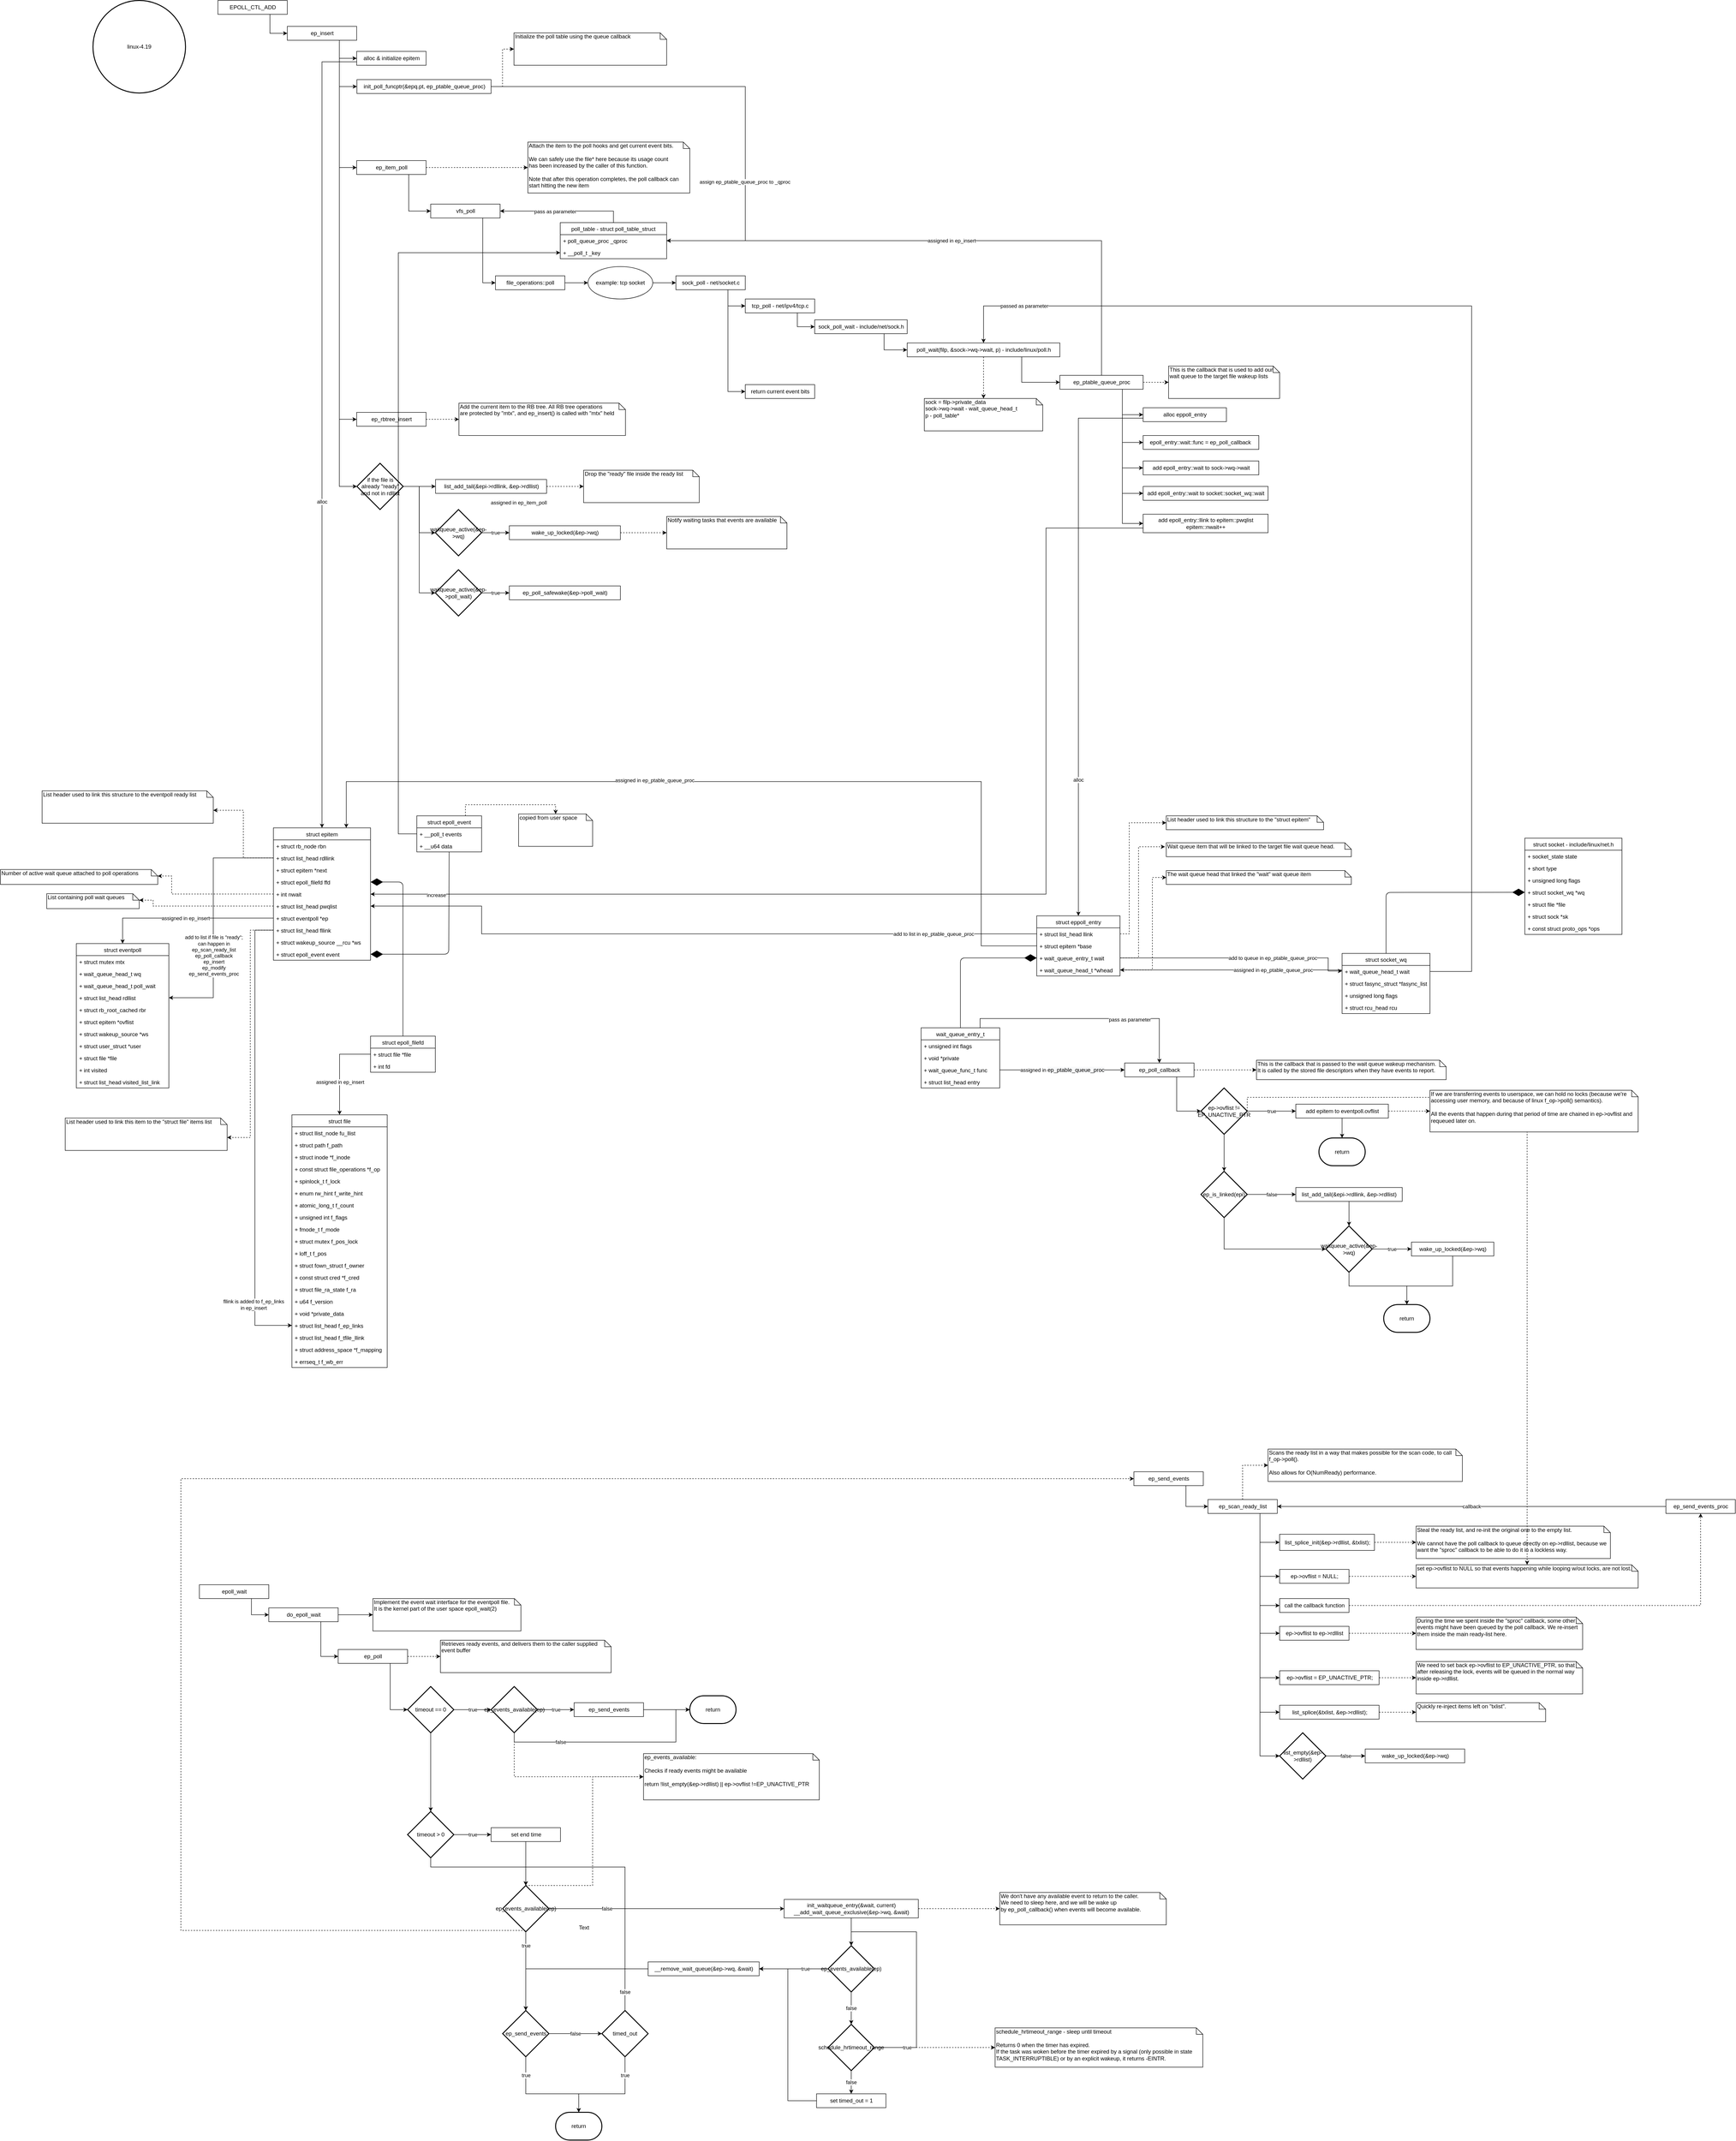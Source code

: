 <mxfile version="13.1.3">
    <diagram id="6hGFLwfOUW9BJ-s0fimq" name="Page-1">
        <mxGraphModel dx="4628" dy="3637" grid="1" gridSize="10" guides="1" tooltips="1" connect="1" arrows="1" fold="1" page="1" pageScale="1" pageWidth="827" pageHeight="1169" math="0" shadow="0">
            <root>
                <mxCell id="0"/>
                <mxCell id="1" parent="0"/>
                <mxCell id="433" style="edgeStyle=orthogonalEdgeStyle;rounded=0;orthogonalLoop=1;jettySize=auto;html=1;exitX=1;exitY=0.5;exitDx=0;exitDy=0;exitPerimeter=0;entryX=0;entryY=0.5;entryDx=0;entryDy=0;entryPerimeter=0;" edge="1" parent="1" source="209" target="429">
                    <mxGeometry relative="1" as="geometry"/>
                </mxCell>
                <mxCell id="434" style="edgeStyle=orthogonalEdgeStyle;rounded=0;orthogonalLoop=1;jettySize=auto;html=1;exitX=1;exitY=0.5;exitDx=0;exitDy=0;exitPerimeter=0;entryX=0;entryY=0.5;entryDx=0;entryDy=0;entryPerimeter=0;" edge="1" parent="1" source="209" target="431">
                    <mxGeometry relative="1" as="geometry"/>
                </mxCell>
                <mxCell id="209" value="if the file is already &quot;ready&quot; and not in rdllist" style="strokeWidth=2;html=1;shape=mxgraph.flowchart.decision;whiteSpace=wrap;" parent="1" vertex="1">
                    <mxGeometry x="1050.5" y="410" width="100" height="100" as="geometry"/>
                </mxCell>
                <mxCell id="436" value="true" style="edgeStyle=orthogonalEdgeStyle;rounded=0;orthogonalLoop=1;jettySize=auto;html=1;exitX=1;exitY=0.5;exitDx=0;exitDy=0;exitPerimeter=0;entryX=0;entryY=0.5;entryDx=0;entryDy=0;" edge="1" parent="1" source="429" target="435">
                    <mxGeometry relative="1" as="geometry"/>
                </mxCell>
                <mxCell id="429" value="waitqueue_active(&amp;amp;ep-&amp;gt;wq)" style="strokeWidth=2;html=1;shape=mxgraph.flowchart.decision;whiteSpace=wrap;" vertex="1" parent="1">
                    <mxGeometry x="1220" y="510" width="100" height="100" as="geometry"/>
                </mxCell>
                <mxCell id="438" value="true" style="edgeStyle=orthogonalEdgeStyle;rounded=0;orthogonalLoop=1;jettySize=auto;html=1;" edge="1" parent="1" source="431" target="437">
                    <mxGeometry relative="1" as="geometry"/>
                </mxCell>
                <mxCell id="431" value="waitqueue_active(&amp;amp;ep-&amp;gt;poll_wait)" style="strokeWidth=2;html=1;shape=mxgraph.flowchart.decision;whiteSpace=wrap;" vertex="1" parent="1">
                    <mxGeometry x="1220" y="640" width="100" height="100" as="geometry"/>
                </mxCell>
                <mxCell id="202" value="ep_rbtree_insert" style="html=1;" parent="1" vertex="1">
                    <mxGeometry x="1050" y="300" width="150" height="30" as="geometry"/>
                </mxCell>
                <mxCell id="362" value="Steal the ready list, and re-init the original one to the&amp;nbsp;empty list.&lt;br&gt;&lt;br&gt;We cannot&amp;nbsp;have the poll callback to queue directly on ep-&amp;gt;rdllist,&amp;nbsp;because we want the &quot;sproc&quot; callback to be able to do it&amp;nbsp;in a lockless way." style="shape=note;whiteSpace=wrap;html=1;size=14;verticalAlign=top;align=left;spacingTop=-6;" parent="1" vertex="1">
                    <mxGeometry x="3340" y="2706.5" width="420" height="70" as="geometry"/>
                </mxCell>
                <mxCell id="342" style="edgeStyle=orthogonalEdgeStyle;rounded=0;orthogonalLoop=1;jettySize=auto;html=1;exitX=0.75;exitY=1;exitDx=0;exitDy=0;entryX=0;entryY=0.5;entryDx=0;entryDy=0;entryPerimeter=0;" parent="1" source="84" target="341" edge="1">
                    <mxGeometry relative="1" as="geometry"/>
                </mxCell>
                <mxCell id="393" style="edgeStyle=orthogonalEdgeStyle;rounded=0;orthogonalLoop=1;jettySize=auto;html=1;dashed=1;" parent="1" source="84" target="392" edge="1">
                    <mxGeometry relative="1" as="geometry"/>
                </mxCell>
                <mxCell id="84" value="ep_poll_callback" style="html=1;" parent="1" vertex="1">
                    <mxGeometry x="2710" y="1705.8" width="150" height="30" as="geometry"/>
                </mxCell>
                <mxCell id="411" style="edgeStyle=orthogonalEdgeStyle;rounded=0;orthogonalLoop=1;jettySize=auto;html=1;exitX=0.5;exitY=1;exitDx=0;exitDy=0;entryX=0.5;entryY=0;entryDx=0;entryDy=0;entryPerimeter=0;" parent="1" source="403" target="353" edge="1">
                    <mxGeometry relative="1" as="geometry">
                        <Array as="points">
                            <mxPoint x="3419" y="2187.8"/>
                            <mxPoint x="3320" y="2187.8"/>
                        </Array>
                    </mxGeometry>
                </mxCell>
                <mxCell id="403" value="wake_up_locked(&amp;amp;ep-&amp;gt;wq)" style="html=1;" parent="1" vertex="1">
                    <mxGeometry x="3330" y="2092.8" width="178" height="30" as="geometry"/>
                </mxCell>
                <mxCell id="85" value="assigned in&amp;nbsp;&lt;span style=&quot;font-size: 12px ; background-color: rgb(248 , 249 , 250)&quot;&gt;ep_ptable_queue_proc&lt;/span&gt;" style="edgeStyle=orthogonalEdgeStyle;rounded=0;orthogonalLoop=1;jettySize=auto;html=1;" parent="1" source="81" target="84" edge="1">
                    <mxGeometry relative="1" as="geometry"/>
                </mxCell>
                <mxCell id="88" style="edgeStyle=orthogonalEdgeStyle;rounded=0;orthogonalLoop=1;jettySize=auto;html=1;entryX=0.5;entryY=0;entryDx=0;entryDy=0;exitX=0;exitY=0.75;exitDx=0;exitDy=0;" parent="1" source="418" target="6" edge="1">
                    <mxGeometry relative="1" as="geometry"/>
                </mxCell>
                <mxCell id="89" value="alloc" style="edgeLabel;html=1;align=center;verticalAlign=middle;resizable=0;points=[];" parent="88" vertex="1" connectable="0">
                    <mxGeometry x="-0.109" y="4" relative="1" as="geometry">
                        <mxPoint x="-4" y="254" as="offset"/>
                    </mxGeometry>
                </mxCell>
                <mxCell id="122" style="edgeStyle=orthogonalEdgeStyle;rounded=0;orthogonalLoop=1;jettySize=auto;html=1;exitX=0.75;exitY=1;exitDx=0;exitDy=0;entryX=0;entryY=0.5;entryDx=0;entryDy=0;" parent="1" source="87" target="121" edge="1">
                    <mxGeometry relative="1" as="geometry"/>
                </mxCell>
                <mxCell id="419" style="edgeStyle=orthogonalEdgeStyle;rounded=0;orthogonalLoop=1;jettySize=auto;html=1;exitX=0.75;exitY=1;exitDx=0;exitDy=0;entryX=0;entryY=0.5;entryDx=0;entryDy=0;" edge="1" parent="1" source="87" target="418">
                    <mxGeometry relative="1" as="geometry"/>
                </mxCell>
                <mxCell id="422" style="edgeStyle=orthogonalEdgeStyle;rounded=0;orthogonalLoop=1;jettySize=auto;html=1;exitX=0.75;exitY=1;exitDx=0;exitDy=0;entryX=0;entryY=0.5;entryDx=0;entryDy=0;" edge="1" parent="1" source="87" target="420">
                    <mxGeometry relative="1" as="geometry"/>
                </mxCell>
                <mxCell id="427" style="edgeStyle=orthogonalEdgeStyle;rounded=0;orthogonalLoop=1;jettySize=auto;html=1;exitX=0.75;exitY=1;exitDx=0;exitDy=0;entryX=0;entryY=0.5;entryDx=0;entryDy=0;" edge="1" parent="1" source="87" target="202">
                    <mxGeometry relative="1" as="geometry"/>
                </mxCell>
                <mxCell id="428" style="edgeStyle=orthogonalEdgeStyle;rounded=0;orthogonalLoop=1;jettySize=auto;html=1;exitX=0.75;exitY=1;exitDx=0;exitDy=0;entryX=0;entryY=0.5;entryDx=0;entryDy=0;entryPerimeter=0;" edge="1" parent="1" source="87" target="209">
                    <mxGeometry relative="1" as="geometry"/>
                </mxCell>
                <mxCell id="87" value="ep_insert" style="html=1;" parent="1" vertex="1">
                    <mxGeometry x="900" y="-534" width="150" height="30" as="geometry"/>
                </mxCell>
                <mxCell id="92" style="edgeStyle=orthogonalEdgeStyle;rounded=0;orthogonalLoop=1;jettySize=auto;html=1;exitX=0.75;exitY=1;exitDx=0;exitDy=0;entryX=0;entryY=0.5;entryDx=0;entryDy=0;" parent="1" source="90" target="87" edge="1">
                    <mxGeometry relative="1" as="geometry"/>
                </mxCell>
                <mxCell id="90" value="EPOLL_CTL_ADD" style="html=1;" parent="1" vertex="1">
                    <mxGeometry x="750" y="-590" width="150" height="30" as="geometry"/>
                </mxCell>
                <mxCell id="93" value="assigned in ep_insert" style="edgeStyle=orthogonalEdgeStyle;rounded=0;orthogonalLoop=1;jettySize=auto;html=1;entryX=0.5;entryY=0;entryDx=0;entryDy=0;" parent="1" source="19" target="31" edge="1">
                    <mxGeometry relative="1" as="geometry">
                        <Array as="points">
                            <mxPoint x="544" y="1392.8"/>
                        </Array>
                    </mxGeometry>
                </mxCell>
                <mxCell id="99" value="" style="endArrow=diamondThin;endFill=1;endSize=24;html=1;entryX=0;entryY=0.5;entryDx=0;entryDy=0;exitX=0.5;exitY=0;exitDx=0;exitDy=0;" parent="1" source="78" target="50" edge="1">
                    <mxGeometry width="160" relative="1" as="geometry">
                        <mxPoint x="2690" y="1577.8" as="sourcePoint"/>
                        <mxPoint x="2550" y="1457.8" as="targetPoint"/>
                        <Array as="points">
                            <mxPoint x="2355" y="1478.8"/>
                        </Array>
                    </mxGeometry>
                </mxCell>
                <mxCell id="112" value="" style="endArrow=diamondThin;endFill=1;endSize=24;html=1;entryX=1;entryY=0.5;entryDx=0;entryDy=0;exitX=0.5;exitY=0;exitDx=0;exitDy=0;" parent="1" source="100" target="22" edge="1">
                    <mxGeometry width="160" relative="1" as="geometry">
                        <mxPoint x="960" y="1617.8" as="sourcePoint"/>
                        <mxPoint x="1130.667" y="1317.8" as="targetPoint"/>
                        <Array as="points">
                            <mxPoint x="1150" y="1314.8"/>
                        </Array>
                    </mxGeometry>
                </mxCell>
                <mxCell id="139" style="edgeStyle=orthogonalEdgeStyle;rounded=0;orthogonalLoop=1;jettySize=auto;html=1;exitX=0.5;exitY=0;exitDx=0;exitDy=0;entryX=1;entryY=0.5;entryDx=0;entryDy=0;" parent="1" source="115" target="126" edge="1">
                    <mxGeometry relative="1" as="geometry"/>
                </mxCell>
                <mxCell id="140" value="pass as parameter" style="edgeLabel;html=1;align=center;verticalAlign=middle;resizable=0;points=[];" parent="139" vertex="1" connectable="0">
                    <mxGeometry x="0.118" y="1" relative="1" as="geometry">
                        <mxPoint as="offset"/>
                    </mxGeometry>
                </mxCell>
                <mxCell id="113" style="edgeStyle=orthogonalEdgeStyle;rounded=0;orthogonalLoop=1;jettySize=auto;html=1;entryX=0.5;entryY=0;entryDx=0;entryDy=0;" parent="1" source="101" target="54" edge="1">
                    <mxGeometry relative="1" as="geometry"/>
                </mxCell>
                <mxCell id="114" value="assigned in ep_insert" style="edgeLabel;html=1;align=center;verticalAlign=middle;resizable=0;points=[];" parent="113" vertex="1" connectable="0">
                    <mxGeometry x="-0.377" relative="1" as="geometry">
                        <mxPoint x="-5" y="60" as="offset"/>
                    </mxGeometry>
                </mxCell>
                <mxCell id="154" value="assigned in&amp;nbsp;ep_insert" style="edgeStyle=orthogonalEdgeStyle;rounded=0;orthogonalLoop=1;jettySize=auto;html=1;exitX=0.5;exitY=0;exitDx=0;exitDy=0;" parent="1" source="119" target="116" edge="1">
                    <mxGeometry relative="1" as="geometry"/>
                </mxCell>
                <mxCell id="167" style="edgeStyle=orthogonalEdgeStyle;rounded=0;orthogonalLoop=1;jettySize=auto;html=1;exitX=0;exitY=0.75;exitDx=0;exitDy=0;entryX=0.5;entryY=0;entryDx=0;entryDy=0;" parent="1" source="451" target="47" edge="1">
                    <mxGeometry relative="1" as="geometry"/>
                </mxCell>
                <mxCell id="168" value="alloc" style="edgeLabel;html=1;align=center;verticalAlign=middle;resizable=0;points=[];" parent="167" vertex="1" connectable="0">
                    <mxGeometry x="0.052" relative="1" as="geometry">
                        <mxPoint y="282" as="offset"/>
                    </mxGeometry>
                </mxCell>
                <mxCell id="196" style="edgeStyle=orthogonalEdgeStyle;rounded=0;orthogonalLoop=1;jettySize=auto;html=1;exitX=0;exitY=0.75;exitDx=0;exitDy=0;" parent="1" source="472" target="17" edge="1">
                    <mxGeometry relative="1" as="geometry">
                        <Array as="points">
                            <mxPoint x="2540" y="550"/>
                            <mxPoint x="2540" y="1341"/>
                        </Array>
                    </mxGeometry>
                </mxCell>
                <mxCell id="197" value="increase" style="edgeLabel;html=1;align=center;verticalAlign=middle;resizable=0;points=[];" parent="196" vertex="1" connectable="0">
                    <mxGeometry x="0.885" y="2" relative="1" as="geometry">
                        <mxPoint as="offset"/>
                    </mxGeometry>
                </mxCell>
                <mxCell id="199" style="edgeStyle=orthogonalEdgeStyle;rounded=0;orthogonalLoop=1;jettySize=auto;html=1;dashed=1;" parent="1" source="119" target="198" edge="1">
                    <mxGeometry relative="1" as="geometry"/>
                </mxCell>
                <mxCell id="452" style="edgeStyle=orthogonalEdgeStyle;rounded=0;orthogonalLoop=1;jettySize=auto;html=1;exitX=0.75;exitY=1;exitDx=0;exitDy=0;entryX=0;entryY=0.5;entryDx=0;entryDy=0;" edge="1" parent="1" source="119" target="451">
                    <mxGeometry relative="1" as="geometry"/>
                </mxCell>
                <mxCell id="455" style="edgeStyle=orthogonalEdgeStyle;rounded=0;orthogonalLoop=1;jettySize=auto;html=1;exitX=0.75;exitY=1;exitDx=0;exitDy=0;entryX=0;entryY=0.5;entryDx=0;entryDy=0;" edge="1" parent="1" source="119" target="453">
                    <mxGeometry relative="1" as="geometry"/>
                </mxCell>
                <mxCell id="469" style="edgeStyle=orthogonalEdgeStyle;rounded=0;orthogonalLoop=1;jettySize=auto;html=1;exitX=0.75;exitY=1;exitDx=0;exitDy=0;entryX=0;entryY=0.5;entryDx=0;entryDy=0;" edge="1" parent="1" source="119" target="464">
                    <mxGeometry relative="1" as="geometry"/>
                </mxCell>
                <mxCell id="471" style="edgeStyle=orthogonalEdgeStyle;rounded=0;orthogonalLoop=1;jettySize=auto;html=1;exitX=0.75;exitY=1;exitDx=0;exitDy=0;entryX=0;entryY=0.5;entryDx=0;entryDy=0;" edge="1" parent="1" source="119" target="470">
                    <mxGeometry relative="1" as="geometry"/>
                </mxCell>
                <mxCell id="474" style="edgeStyle=orthogonalEdgeStyle;rounded=0;orthogonalLoop=1;jettySize=auto;html=1;exitX=0.75;exitY=1;exitDx=0;exitDy=0;entryX=0;entryY=0.5;entryDx=0;entryDy=0;" edge="1" parent="1" source="119" target="472">
                    <mxGeometry relative="1" as="geometry"/>
                </mxCell>
                <mxCell id="119" value="ep_ptable_queue_proc" style="html=1;" parent="1" vertex="1">
                    <mxGeometry x="2570" y="220" width="180" height="30" as="geometry"/>
                </mxCell>
                <mxCell id="124" style="edgeStyle=orthogonalEdgeStyle;rounded=0;orthogonalLoop=1;jettySize=auto;html=1;exitX=1;exitY=0.5;exitDx=0;exitDy=0;entryX=0;entryY=0.5;entryDx=0;entryDy=0;entryPerimeter=0;dashed=1;" parent="1" source="121" target="123" edge="1">
                    <mxGeometry relative="1" as="geometry"/>
                </mxCell>
                <mxCell id="128" style="edgeStyle=orthogonalEdgeStyle;rounded=0;orthogonalLoop=1;jettySize=auto;html=1;exitX=0.75;exitY=1;exitDx=0;exitDy=0;entryX=0;entryY=0.5;entryDx=0;entryDy=0;" parent="1" source="121" target="126" edge="1">
                    <mxGeometry relative="1" as="geometry"/>
                </mxCell>
                <mxCell id="121" value="ep_item_poll" style="html=1;" parent="1" vertex="1">
                    <mxGeometry x="1050" y="-244" width="150" height="30" as="geometry"/>
                </mxCell>
                <mxCell id="206" style="edgeStyle=orthogonalEdgeStyle;rounded=0;orthogonalLoop=1;jettySize=auto;html=1;dashed=1;" parent="1" source="202" target="205" edge="1">
                    <mxGeometry relative="1" as="geometry"/>
                </mxCell>
                <mxCell id="123" value="Attach the item to the poll hooks and get current event bits.&lt;br&gt;&lt;br&gt;We can safely use the file* here because its usage count has&amp;nbsp;been increased by the caller of this function.&lt;br&gt;&lt;br&gt;Note that after&amp;nbsp;this operation completes, the poll callback can start hitting&amp;nbsp;the new item" style="shape=note;whiteSpace=wrap;html=1;size=14;verticalAlign=top;align=left;spacingTop=-6;" parent="1" vertex="1">
                    <mxGeometry x="1420" y="-284" width="350" height="110" as="geometry"/>
                </mxCell>
                <mxCell id="142" style="edgeStyle=orthogonalEdgeStyle;rounded=0;orthogonalLoop=1;jettySize=auto;html=1;exitX=0.75;exitY=1;exitDx=0;exitDy=0;entryX=0;entryY=0.5;entryDx=0;entryDy=0;" parent="1" source="126" target="141" edge="1">
                    <mxGeometry relative="1" as="geometry"/>
                </mxCell>
                <mxCell id="126" value="vfs_poll" style="html=1;" parent="1" vertex="1">
                    <mxGeometry x="1210" y="-150" width="150" height="30" as="geometry"/>
                </mxCell>
                <mxCell id="137" style="edgeStyle=orthogonalEdgeStyle;rounded=0;orthogonalLoop=1;jettySize=auto;html=1;exitX=0.75;exitY=0;exitDx=0;exitDy=0;entryX=0.5;entryY=0;entryDx=0;entryDy=0;entryPerimeter=0;dashed=1;" parent="1" source="129" target="135" edge="1">
                    <mxGeometry relative="1" as="geometry"/>
                </mxCell>
                <mxCell id="135" value="copied from user space" style="shape=note;whiteSpace=wrap;html=1;size=14;verticalAlign=top;align=left;spacingTop=-6;" parent="1" vertex="1">
                    <mxGeometry x="1400" y="1167.8" width="160" height="70" as="geometry"/>
                </mxCell>
                <mxCell id="144" style="edgeStyle=orthogonalEdgeStyle;rounded=0;orthogonalLoop=1;jettySize=auto;html=1;exitX=1;exitY=0.5;exitDx=0;exitDy=0;entryX=0;entryY=0.5;entryDx=0;entryDy=0;" parent="1" source="141" target="143" edge="1">
                    <mxGeometry relative="1" as="geometry"/>
                </mxCell>
                <mxCell id="141" value="file_operations::poll" style="html=1;" parent="1" vertex="1">
                    <mxGeometry x="1350" y="5" width="150" height="30" as="geometry"/>
                </mxCell>
                <mxCell id="146" style="edgeStyle=orthogonalEdgeStyle;rounded=0;orthogonalLoop=1;jettySize=auto;html=1;exitX=1;exitY=0.5;exitDx=0;exitDy=0;entryX=0;entryY=0.5;entryDx=0;entryDy=0;" parent="1" source="143" target="145" edge="1">
                    <mxGeometry relative="1" as="geometry"/>
                </mxCell>
                <mxCell id="143" value="example: tcp socket" style="ellipse;whiteSpace=wrap;html=1;" parent="1" vertex="1">
                    <mxGeometry x="1550" y="-15" width="140" height="70" as="geometry"/>
                </mxCell>
                <mxCell id="156" style="edgeStyle=orthogonalEdgeStyle;rounded=0;orthogonalLoop=1;jettySize=auto;html=1;exitX=0.75;exitY=1;exitDx=0;exitDy=0;entryX=0;entryY=0.5;entryDx=0;entryDy=0;" parent="1" source="145" target="155" edge="1">
                    <mxGeometry relative="1" as="geometry"/>
                </mxCell>
                <mxCell id="447" style="edgeStyle=orthogonalEdgeStyle;rounded=0;orthogonalLoop=1;jettySize=auto;html=1;exitX=0.75;exitY=1;exitDx=0;exitDy=0;entryX=0;entryY=0.5;entryDx=0;entryDy=0;" edge="1" parent="1" source="145" target="445">
                    <mxGeometry relative="1" as="geometry"/>
                </mxCell>
                <mxCell id="145" value="sock_poll - net/socket.c" style="html=1;" parent="1" vertex="1">
                    <mxGeometry x="1740" y="5" width="150" height="30" as="geometry"/>
                </mxCell>
                <mxCell id="445" value="return current event bits" style="html=1;" vertex="1" parent="1">
                    <mxGeometry x="1890" y="240" width="150" height="30" as="geometry"/>
                </mxCell>
                <mxCell id="151" style="edgeStyle=orthogonalEdgeStyle;rounded=0;orthogonalLoop=1;jettySize=auto;html=1;" parent="1" source="130" target="117" edge="1">
                    <mxGeometry relative="1" as="geometry">
                        <Array as="points">
                            <mxPoint x="1140" y="1211"/>
                            <mxPoint x="1140" y="-45"/>
                        </Array>
                    </mxGeometry>
                </mxCell>
                <mxCell id="152" value="assigned in&amp;nbsp;ep_item_poll" style="edgeLabel;html=1;align=center;verticalAlign=middle;resizable=0;points=[];" parent="151" vertex="1" connectable="0">
                    <mxGeometry x="-0.403" y="1" relative="1" as="geometry">
                        <mxPoint x="261" y="-265" as="offset"/>
                    </mxGeometry>
                </mxCell>
                <mxCell id="160" style="edgeStyle=orthogonalEdgeStyle;rounded=0;orthogonalLoop=1;jettySize=auto;html=1;exitX=0.75;exitY=1;exitDx=0;exitDy=0;entryX=0;entryY=0.5;entryDx=0;entryDy=0;" parent="1" source="155" target="157" edge="1">
                    <mxGeometry relative="1" as="geometry"/>
                </mxCell>
                <mxCell id="155" value="tcp_poll - net/ipv4/tcp.c" style="html=1;" parent="1" vertex="1">
                    <mxGeometry x="1890" y="55" width="150" height="30" as="geometry"/>
                </mxCell>
                <mxCell id="162" style="edgeStyle=orthogonalEdgeStyle;rounded=0;orthogonalLoop=1;jettySize=auto;html=1;exitX=0.75;exitY=1;exitDx=0;exitDy=0;entryX=0;entryY=0.5;entryDx=0;entryDy=0;" parent="1" source="157" target="161" edge="1">
                    <mxGeometry relative="1" as="geometry"/>
                </mxCell>
                <mxCell id="157" value="sock_poll_wait - include/net/sock.h" style="html=1;" parent="1" vertex="1">
                    <mxGeometry x="2040" y="100" width="200" height="30" as="geometry"/>
                </mxCell>
                <mxCell id="449" style="edgeStyle=orthogonalEdgeStyle;rounded=0;orthogonalLoop=1;jettySize=auto;html=1;exitX=0.5;exitY=1;exitDx=0;exitDy=0;dashed=1;" edge="1" parent="1" source="161" target="448">
                    <mxGeometry relative="1" as="geometry"/>
                </mxCell>
                <mxCell id="475" style="edgeStyle=orthogonalEdgeStyle;rounded=0;orthogonalLoop=1;jettySize=auto;html=1;exitX=0.75;exitY=1;exitDx=0;exitDy=0;entryX=0;entryY=0.5;entryDx=0;entryDy=0;" edge="1" parent="1" source="161" target="119">
                    <mxGeometry relative="1" as="geometry"/>
                </mxCell>
                <mxCell id="161" value="poll_wait(filp, &amp;amp;sock-&amp;gt;wq-&amp;gt;wait, p)&amp;nbsp;- include/linux/poll.h" style="html=1;" parent="1" vertex="1">
                    <mxGeometry x="2240" y="150" width="330" height="30" as="geometry"/>
                </mxCell>
                <mxCell id="182" value="" style="endArrow=diamondThin;endFill=1;endSize=24;html=1;exitX=0.5;exitY=0;exitDx=0;exitDy=0;entryX=0;entryY=0.5;entryDx=0;entryDy=0;" parent="1" source="178" target="175" edge="1">
                    <mxGeometry width="160" relative="1" as="geometry">
                        <mxPoint x="3130" y="1195" as="sourcePoint"/>
                        <mxPoint x="3290" y="1195" as="targetPoint"/>
                        <Array as="points">
                            <mxPoint x="3275" y="1337.2"/>
                        </Array>
                    </mxGeometry>
                </mxCell>
                <mxCell id="184" style="edgeStyle=orthogonalEdgeStyle;rounded=0;orthogonalLoop=1;jettySize=auto;html=1;entryX=0.5;entryY=0;entryDx=0;entryDy=0;" parent="1" source="179" target="161" edge="1">
                    <mxGeometry relative="1" as="geometry">
                        <mxPoint x="2340" y="699" as="targetPoint"/>
                        <Array as="points">
                            <mxPoint x="3460" y="1508"/>
                            <mxPoint x="3460" y="70"/>
                            <mxPoint x="2405" y="70"/>
                        </Array>
                    </mxGeometry>
                </mxCell>
                <mxCell id="185" value="passed as parameter" style="edgeLabel;html=1;align=center;verticalAlign=middle;resizable=0;points=[];" parent="184" vertex="1" connectable="0">
                    <mxGeometry x="0.939" y="-3" relative="1" as="geometry">
                        <mxPoint x="87" y="3.0" as="offset"/>
                    </mxGeometry>
                </mxCell>
                <mxCell id="186" style="edgeStyle=orthogonalEdgeStyle;rounded=0;orthogonalLoop=1;jettySize=auto;html=1;entryX=0.75;entryY=0;entryDx=0;entryDy=0;" parent="1" source="49" target="6" edge="1">
                    <mxGeometry relative="1" as="geometry">
                        <Array as="points">
                            <mxPoint x="2400" y="1452.8"/>
                            <mxPoint x="2400" y="1097.8"/>
                            <mxPoint x="1028" y="1097.8"/>
                        </Array>
                    </mxGeometry>
                </mxCell>
                <mxCell id="187" value="assigned in&amp;nbsp;ep_ptable_queue_proc" style="edgeLabel;html=1;align=center;verticalAlign=middle;resizable=0;points=[];" parent="186" vertex="1" connectable="0">
                    <mxGeometry x="0.213" y="-3" relative="1" as="geometry">
                        <mxPoint as="offset"/>
                    </mxGeometry>
                </mxCell>
                <mxCell id="188" style="edgeStyle=orthogonalEdgeStyle;rounded=0;orthogonalLoop=1;jettySize=auto;html=1;entryX=1;entryY=0.5;entryDx=0;entryDy=0;exitX=0;exitY=0.5;exitDx=0;exitDy=0;" parent="1" source="179" target="51" edge="1">
                    <mxGeometry relative="1" as="geometry">
                        <Array as="points">
                            <mxPoint x="3180" y="1505"/>
                        </Array>
                        <mxPoint x="3090" y="1570" as="sourcePoint"/>
                    </mxGeometry>
                </mxCell>
                <mxCell id="189" value="assigned in&amp;nbsp;ep_ptable_queue_proc" style="edgeLabel;html=1;align=center;verticalAlign=middle;resizable=0;points=[];" parent="188" vertex="1" connectable="0">
                    <mxGeometry x="0.943" y="30" relative="1" as="geometry">
                        <mxPoint x="316.8" y="-30" as="offset"/>
                    </mxGeometry>
                </mxCell>
                <mxCell id="339" style="edgeStyle=orthogonalEdgeStyle;rounded=0;orthogonalLoop=1;jettySize=auto;html=1;exitX=0.75;exitY=0;exitDx=0;exitDy=0;entryX=0.5;entryY=0;entryDx=0;entryDy=0;" parent="1" source="78" target="84" edge="1">
                    <mxGeometry relative="1" as="geometry"/>
                </mxCell>
                <mxCell id="340" value="pass as parameter" style="edgeLabel;html=1;align=center;verticalAlign=middle;resizable=0;points=[];" parent="339" vertex="1" connectable="0">
                    <mxGeometry x="0.362" y="-2" relative="1" as="geometry">
                        <mxPoint as="offset"/>
                    </mxGeometry>
                </mxCell>
                <mxCell id="190" style="edgeStyle=orthogonalEdgeStyle;rounded=0;orthogonalLoop=1;jettySize=auto;html=1;" parent="1" source="50" target="179" edge="1">
                    <mxGeometry relative="1" as="geometry">
                        <Array as="points">
                            <mxPoint x="3150" y="1479"/>
                            <mxPoint x="3150" y="1507"/>
                        </Array>
                    </mxGeometry>
                </mxCell>
                <mxCell id="192" value="add to queue in&amp;nbsp;ep_ptable_queue_proc" style="edgeLabel;html=1;align=center;verticalAlign=middle;resizable=0;points=[];" parent="190" vertex="1" connectable="0">
                    <mxGeometry x="-0.552" y="2" relative="1" as="geometry">
                        <mxPoint x="216" y="2" as="offset"/>
                    </mxGeometry>
                </mxCell>
                <mxCell id="194" style="edgeStyle=orthogonalEdgeStyle;rounded=0;orthogonalLoop=1;jettySize=auto;html=1;" parent="1" source="48" target="18" edge="1">
                    <mxGeometry relative="1" as="geometry">
                        <Array as="points">
                            <mxPoint x="1320" y="1426.8"/>
                            <mxPoint x="1320" y="1366.8"/>
                        </Array>
                    </mxGeometry>
                </mxCell>
                <mxCell id="195" value="add to list in&amp;nbsp;ep_ptable_queue_proc" style="edgeLabel;html=1;align=center;verticalAlign=middle;resizable=0;points=[];" parent="194" vertex="1" connectable="0">
                    <mxGeometry x="-0.702" relative="1" as="geometry">
                        <mxPoint as="offset"/>
                    </mxGeometry>
                </mxCell>
                <mxCell id="198" value="This is the callback that is used to add our wait queue to the&amp;nbsp;target file wakeup lists" style="shape=note;whiteSpace=wrap;html=1;size=14;verticalAlign=top;align=left;spacingTop=-6;" parent="1" vertex="1">
                    <mxGeometry x="2805" y="200" width="240" height="70" as="geometry"/>
                </mxCell>
                <mxCell id="201" value="" style="endArrow=diamondThin;endFill=1;endSize=24;html=1;entryX=1;entryY=0.5;entryDx=0;entryDy=0;" parent="1" source="129" target="23" edge="1">
                    <mxGeometry width="160" relative="1" as="geometry">
                        <mxPoint x="1240" y="1171.8" as="sourcePoint"/>
                        <mxPoint x="1460" y="1257.8" as="targetPoint"/>
                        <Array as="points">
                            <mxPoint x="1249" y="1470.8"/>
                        </Array>
                    </mxGeometry>
                </mxCell>
                <mxCell id="205" value="Add the current item to the RB tree. All RB tree operations are&amp;nbsp;protected by &quot;mtx&quot;, and ep_insert() is called with &quot;mtx&quot; held" style="shape=note;whiteSpace=wrap;html=1;size=14;verticalAlign=top;align=left;spacingTop=-6;" parent="1" vertex="1">
                    <mxGeometry x="1271" y="280" width="360" height="70" as="geometry"/>
                </mxCell>
                <mxCell id="207" style="edgeStyle=orthogonalEdgeStyle;rounded=0;orthogonalLoop=1;jettySize=auto;html=1;exitX=0;exitY=0.5;exitDx=0;exitDy=0;" parent="1" source="8" target="36" edge="1">
                    <mxGeometry relative="1" as="geometry">
                        <Array as="points">
                            <mxPoint x="740" y="1262.8"/>
                            <mxPoint x="740" y="1564.8"/>
                        </Array>
                    </mxGeometry>
                </mxCell>
                <mxCell id="208" value="add to list if file is &quot;ready&quot;;&lt;br&gt;can happen in&lt;br&gt;ep_scan_ready_list&lt;br&gt;ep_poll_callback&lt;br&gt;ep_insert&lt;br&gt;ep_modify&lt;br&gt;ep_send_events_proc" style="edgeLabel;html=1;align=center;verticalAlign=middle;resizable=0;points=[];" parent="207" vertex="1" connectable="0">
                    <mxGeometry x="0.182" y="1" relative="1" as="geometry">
                        <mxPoint y="29" as="offset"/>
                    </mxGeometry>
                </mxCell>
                <mxCell id="215" style="edgeStyle=orthogonalEdgeStyle;rounded=0;orthogonalLoop=1;jettySize=auto;html=1;exitX=1;exitY=0.5;exitDx=0;exitDy=0;exitPerimeter=0;entryX=0;entryY=0.5;entryDx=0;entryDy=0;" parent="1" source="209" target="213" edge="1">
                    <mxGeometry relative="1" as="geometry"/>
                </mxCell>
                <mxCell id="217" style="edgeStyle=orthogonalEdgeStyle;rounded=0;orthogonalLoop=1;jettySize=auto;html=1;exitX=1;exitY=0.5;exitDx=0;exitDy=0;entryX=0;entryY=0.5;entryDx=0;entryDy=0;entryPerimeter=0;dashed=1;" parent="1" source="213" target="216" edge="1">
                    <mxGeometry relative="1" as="geometry"/>
                </mxCell>
                <mxCell id="213" value="list_add_tail(&amp;amp;epi-&amp;gt;rdllink, &amp;amp;ep-&amp;gt;rdllist)" style="html=1;" parent="1" vertex="1">
                    <mxGeometry x="1220.5" y="445" width="240" height="30" as="geometry"/>
                </mxCell>
                <mxCell id="216" value="&lt;span style=&quot;text-align: center&quot;&gt;Drop the &quot;ready&quot; file inside the ready list&lt;/span&gt;" style="shape=note;whiteSpace=wrap;html=1;size=14;verticalAlign=top;align=left;spacingTop=-6;" parent="1" vertex="1">
                    <mxGeometry x="1540.5" y="425" width="250" height="70" as="geometry"/>
                </mxCell>
                <mxCell id="222" style="edgeStyle=orthogonalEdgeStyle;rounded=0;orthogonalLoop=1;jettySize=auto;html=1;" parent="1" source="20" target="71" edge="1">
                    <mxGeometry relative="1" as="geometry">
                        <Array as="points">
                            <mxPoint x="830" y="1418.8"/>
                            <mxPoint x="830" y="2272.8"/>
                        </Array>
                    </mxGeometry>
                </mxCell>
                <mxCell id="223" value="fllink is added to f_ep_links&lt;br&gt;in ep_insert" style="edgeLabel;html=1;align=center;verticalAlign=middle;resizable=0;points=[];" parent="222" vertex="1" connectable="0">
                    <mxGeometry x="0.743" y="-3" relative="1" as="geometry">
                        <mxPoint as="offset"/>
                    </mxGeometry>
                </mxCell>
                <mxCell id="227" style="edgeStyle=orthogonalEdgeStyle;rounded=0;orthogonalLoop=1;jettySize=auto;html=1;exitX=0.75;exitY=1;exitDx=0;exitDy=0;entryX=0;entryY=0.5;entryDx=0;entryDy=0;" parent="1" source="224" target="225" edge="1">
                    <mxGeometry relative="1" as="geometry"/>
                </mxCell>
                <mxCell id="224" value="epoll_wait" style="html=1;" parent="1" vertex="1">
                    <mxGeometry x="710" y="2833" width="150" height="30" as="geometry"/>
                </mxCell>
                <mxCell id="234" style="edgeStyle=orthogonalEdgeStyle;rounded=0;orthogonalLoop=1;jettySize=auto;html=1;exitX=1;exitY=0.5;exitDx=0;exitDy=0;" parent="1" source="225" target="232" edge="1">
                    <mxGeometry relative="1" as="geometry"/>
                </mxCell>
                <mxCell id="238" style="edgeStyle=orthogonalEdgeStyle;rounded=0;orthogonalLoop=1;jettySize=auto;html=1;exitX=0.75;exitY=1;exitDx=0;exitDy=0;entryX=0;entryY=0.5;entryDx=0;entryDy=0;" parent="1" source="225" target="235" edge="1">
                    <mxGeometry relative="1" as="geometry"/>
                </mxCell>
                <mxCell id="225" value="do_epoll_wait" style="html=1;" parent="1" vertex="1">
                    <mxGeometry x="860" y="2883" width="150" height="30" as="geometry"/>
                </mxCell>
                <mxCell id="244" style="edgeStyle=orthogonalEdgeStyle;rounded=0;orthogonalLoop=1;jettySize=auto;html=1;exitX=1;exitY=0.5;exitDx=0;exitDy=0;dashed=1;" parent="1" source="235" target="243" edge="1">
                    <mxGeometry relative="1" as="geometry"/>
                </mxCell>
                <mxCell id="260" style="edgeStyle=orthogonalEdgeStyle;rounded=0;orthogonalLoop=1;jettySize=auto;html=1;exitX=0.75;exitY=1;exitDx=0;exitDy=0;entryX=0;entryY=0.5;entryDx=0;entryDy=0;entryPerimeter=0;" parent="1" source="235" target="259" edge="1">
                    <mxGeometry relative="1" as="geometry"/>
                </mxCell>
                <mxCell id="235" value="ep_poll" style="html=1;" parent="1" vertex="1">
                    <mxGeometry x="1010" y="2973" width="150" height="30" as="geometry"/>
                </mxCell>
                <mxCell id="265" style="edgeStyle=orthogonalEdgeStyle;rounded=0;orthogonalLoop=1;jettySize=auto;html=1;entryX=0;entryY=0.5;entryDx=0;entryDy=0;entryPerimeter=0;" parent="1" source="261" target="264" edge="1">
                    <mxGeometry relative="1" as="geometry"/>
                </mxCell>
                <mxCell id="261" value="ep_send_events" style="html=1;" parent="1" vertex="1">
                    <mxGeometry x="1520" y="3088" width="150" height="30" as="geometry"/>
                </mxCell>
                <mxCell id="232" value="Implement the event wait interface for the eventpoll file. &lt;br&gt;It is the kernel&amp;nbsp;part of the user space epoll_wait(2)" style="shape=note;whiteSpace=wrap;html=1;size=14;verticalAlign=top;align=left;spacingTop=-6;" parent="1" vertex="1">
                    <mxGeometry x="1085" y="2863" width="320" height="70" as="geometry"/>
                </mxCell>
                <mxCell id="243" value="Retrieves ready events, and delivers them to the caller supplied&lt;br&gt;event buffer" style="shape=note;whiteSpace=wrap;html=1;size=14;verticalAlign=top;align=left;spacingTop=-6;" parent="1" vertex="1">
                    <mxGeometry x="1231" y="2953" width="369" height="70" as="geometry"/>
                </mxCell>
                <mxCell id="276" value="false" style="edgeStyle=orthogonalEdgeStyle;rounded=0;orthogonalLoop=1;jettySize=auto;html=1;entryX=0;entryY=0.5;entryDx=0;entryDy=0;" parent="1" source="246" target="278" edge="1">
                    <mxGeometry x="-0.512" relative="1" as="geometry">
                        <mxPoint x="1540" y="3573" as="targetPoint"/>
                        <Array as="points"/>
                        <mxPoint x="1" as="offset"/>
                    </mxGeometry>
                </mxCell>
                <mxCell id="283" style="edgeStyle=orthogonalEdgeStyle;rounded=0;orthogonalLoop=1;jettySize=auto;html=1;exitX=0.5;exitY=0;exitDx=0;exitDy=0;exitPerimeter=0;entryX=0;entryY=0.5;entryDx=0;entryDy=0;entryPerimeter=0;dashed=1;" parent="1" source="246" target="248" edge="1">
                    <mxGeometry relative="1" as="geometry">
                        <Array as="points">
                            <mxPoint x="1560" y="3483"/>
                            <mxPoint x="1560" y="3248"/>
                        </Array>
                    </mxGeometry>
                </mxCell>
                <mxCell id="292" value="true" style="edgeStyle=orthogonalEdgeStyle;rounded=0;orthogonalLoop=1;jettySize=auto;html=1;" parent="1" source="246" target="291" edge="1">
                    <mxGeometry x="-0.647" relative="1" as="geometry">
                        <mxPoint as="offset"/>
                    </mxGeometry>
                </mxCell>
                <mxCell id="6" value="struct epitem" style="swimlane;fontStyle=0;childLayout=stackLayout;horizontal=1;startSize=26;fillColor=none;horizontalStack=0;resizeParent=1;resizeParentMax=0;resizeLast=0;collapsible=1;marginBottom=0;" parent="1" vertex="1">
                    <mxGeometry x="870" y="1197.8" width="210" height="286" as="geometry">
                        <mxRectangle x="100" y="96" width="100" height="26" as="alternateBounds"/>
                    </mxGeometry>
                </mxCell>
                <mxCell id="7" value="+ struct rb_node rbn" style="text;strokeColor=none;fillColor=none;align=left;verticalAlign=top;spacingLeft=4;spacingRight=4;overflow=hidden;rotatable=0;points=[[0,0.5],[1,0.5]];portConstraint=eastwest;" parent="6" vertex="1">
                    <mxGeometry y="26" width="210" height="26" as="geometry"/>
                </mxCell>
                <mxCell id="8" value="+ struct list_head rdllink" style="text;strokeColor=none;fillColor=none;align=left;verticalAlign=top;spacingLeft=4;spacingRight=4;overflow=hidden;rotatable=0;points=[[0,0.5],[1,0.5]];portConstraint=eastwest;" parent="6" vertex="1">
                    <mxGeometry y="52" width="210" height="26" as="geometry"/>
                </mxCell>
                <mxCell id="9" value="+ struct epitem *next" style="text;strokeColor=none;fillColor=none;align=left;verticalAlign=top;spacingLeft=4;spacingRight=4;overflow=hidden;rotatable=0;points=[[0,0.5],[1,0.5]];portConstraint=eastwest;" parent="6" vertex="1">
                    <mxGeometry y="78" width="210" height="26" as="geometry"/>
                </mxCell>
                <mxCell id="22" value="+ struct epoll_filefd ffd" style="text;strokeColor=none;fillColor=none;align=left;verticalAlign=top;spacingLeft=4;spacingRight=4;overflow=hidden;rotatable=0;points=[[0,0.5],[1,0.5]];portConstraint=eastwest;" parent="6" vertex="1">
                    <mxGeometry y="104" width="210" height="26" as="geometry"/>
                </mxCell>
                <mxCell id="17" value="+ int nwait" style="text;strokeColor=none;fillColor=none;align=left;verticalAlign=top;spacingLeft=4;spacingRight=4;overflow=hidden;rotatable=0;points=[[0,0.5],[1,0.5]];portConstraint=eastwest;" parent="6" vertex="1">
                    <mxGeometry y="130" width="210" height="26" as="geometry"/>
                </mxCell>
                <mxCell id="18" value="+ struct list_head pwqlist" style="text;strokeColor=none;fillColor=none;align=left;verticalAlign=top;spacingLeft=4;spacingRight=4;overflow=hidden;rotatable=0;points=[[0,0.5],[1,0.5]];portConstraint=eastwest;" parent="6" vertex="1">
                    <mxGeometry y="156" width="210" height="26" as="geometry"/>
                </mxCell>
                <mxCell id="19" value="+ struct eventpoll *ep" style="text;strokeColor=none;fillColor=none;align=left;verticalAlign=top;spacingLeft=4;spacingRight=4;overflow=hidden;rotatable=0;points=[[0,0.5],[1,0.5]];portConstraint=eastwest;" parent="6" vertex="1">
                    <mxGeometry y="182" width="210" height="26" as="geometry"/>
                </mxCell>
                <mxCell id="20" value="+ struct list_head fllink" style="text;strokeColor=none;fillColor=none;align=left;verticalAlign=top;spacingLeft=4;spacingRight=4;overflow=hidden;rotatable=0;points=[[0,0.5],[1,0.5]];portConstraint=eastwest;" parent="6" vertex="1">
                    <mxGeometry y="208" width="210" height="26" as="geometry"/>
                </mxCell>
                <mxCell id="21" value="+ struct wakeup_source __rcu *ws" style="text;strokeColor=none;fillColor=none;align=left;verticalAlign=top;spacingLeft=4;spacingRight=4;overflow=hidden;rotatable=0;points=[[0,0.5],[1,0.5]];portConstraint=eastwest;" parent="6" vertex="1">
                    <mxGeometry y="234" width="210" height="26" as="geometry"/>
                </mxCell>
                <mxCell id="23" value="+ struct epoll_event event" style="text;strokeColor=none;fillColor=none;align=left;verticalAlign=top;spacingLeft=4;spacingRight=4;overflow=hidden;rotatable=0;points=[[0,0.5],[1,0.5]];portConstraint=eastwest;" parent="6" vertex="1">
                    <mxGeometry y="260" width="210" height="26" as="geometry"/>
                </mxCell>
                <mxCell id="100" value="struct epoll_filefd" style="swimlane;fontStyle=0;childLayout=stackLayout;horizontal=1;startSize=26;fillColor=none;horizontalStack=0;resizeParent=1;resizeParentMax=0;resizeLast=0;collapsible=1;marginBottom=0;" parent="1" vertex="1">
                    <mxGeometry x="1080" y="1647.8" width="140" height="78" as="geometry"/>
                </mxCell>
                <mxCell id="101" value="+ struct file *file" style="text;strokeColor=none;fillColor=none;align=left;verticalAlign=top;spacingLeft=4;spacingRight=4;overflow=hidden;rotatable=0;points=[[0,0.5],[1,0.5]];portConstraint=eastwest;" parent="100" vertex="1">
                    <mxGeometry y="26" width="140" height="26" as="geometry"/>
                </mxCell>
                <mxCell id="102" value="+ int fd" style="text;strokeColor=none;fillColor=none;align=left;verticalAlign=top;spacingLeft=4;spacingRight=4;overflow=hidden;rotatable=0;points=[[0,0.5],[1,0.5]];portConstraint=eastwest;" parent="100" vertex="1">
                    <mxGeometry y="52" width="140" height="26" as="geometry"/>
                </mxCell>
                <mxCell id="31" value="struct eventpoll" style="swimlane;fontStyle=0;childLayout=stackLayout;horizontal=1;startSize=26;fillColor=none;horizontalStack=0;resizeParent=1;resizeParentMax=0;resizeLast=0;collapsible=1;marginBottom=0;" parent="1" vertex="1">
                    <mxGeometry x="444" y="1447.8" width="200" height="312" as="geometry"/>
                </mxCell>
                <mxCell id="33" value="+ struct mutex mtx" style="text;strokeColor=none;fillColor=none;align=left;verticalAlign=top;spacingLeft=4;spacingRight=4;overflow=hidden;rotatable=0;points=[[0,0.5],[1,0.5]];portConstraint=eastwest;" parent="31" vertex="1">
                    <mxGeometry y="26" width="200" height="26" as="geometry"/>
                </mxCell>
                <mxCell id="32" value="+ wait_queue_head_t wq" style="text;strokeColor=none;fillColor=none;align=left;verticalAlign=top;spacingLeft=4;spacingRight=4;overflow=hidden;rotatable=0;points=[[0,0.5],[1,0.5]];portConstraint=eastwest;" parent="31" vertex="1">
                    <mxGeometry y="52" width="200" height="26" as="geometry"/>
                </mxCell>
                <mxCell id="34" value="+ wait_queue_head_t poll_wait" style="text;strokeColor=none;fillColor=none;align=left;verticalAlign=top;spacingLeft=4;spacingRight=4;overflow=hidden;rotatable=0;points=[[0,0.5],[1,0.5]];portConstraint=eastwest;" parent="31" vertex="1">
                    <mxGeometry y="78" width="200" height="26" as="geometry"/>
                </mxCell>
                <mxCell id="36" value="+ struct list_head rdllist" style="text;strokeColor=none;fillColor=none;align=left;verticalAlign=top;spacingLeft=4;spacingRight=4;overflow=hidden;rotatable=0;points=[[0,0.5],[1,0.5]];portConstraint=eastwest;" parent="31" vertex="1">
                    <mxGeometry y="104" width="200" height="26" as="geometry"/>
                </mxCell>
                <mxCell id="35" value="+ struct rb_root_cached rbr" style="text;strokeColor=none;fillColor=none;align=left;verticalAlign=top;spacingLeft=4;spacingRight=4;overflow=hidden;rotatable=0;points=[[0,0.5],[1,0.5]];portConstraint=eastwest;" parent="31" vertex="1">
                    <mxGeometry y="130" width="200" height="26" as="geometry"/>
                </mxCell>
                <mxCell id="37" value="+ struct epitem *ovflist" style="text;strokeColor=none;fillColor=none;align=left;verticalAlign=top;spacingLeft=4;spacingRight=4;overflow=hidden;rotatable=0;points=[[0,0.5],[1,0.5]];portConstraint=eastwest;" parent="31" vertex="1">
                    <mxGeometry y="156" width="200" height="26" as="geometry"/>
                </mxCell>
                <mxCell id="38" value="+ struct wakeup_source *ws" style="text;strokeColor=none;fillColor=none;align=left;verticalAlign=top;spacingLeft=4;spacingRight=4;overflow=hidden;rotatable=0;points=[[0,0.5],[1,0.5]];portConstraint=eastwest;" parent="31" vertex="1">
                    <mxGeometry y="182" width="200" height="26" as="geometry"/>
                </mxCell>
                <mxCell id="39" value="+ struct user_struct *user" style="text;strokeColor=none;fillColor=none;align=left;verticalAlign=top;spacingLeft=4;spacingRight=4;overflow=hidden;rotatable=0;points=[[0,0.5],[1,0.5]];portConstraint=eastwest;" parent="31" vertex="1">
                    <mxGeometry y="208" width="200" height="26" as="geometry"/>
                </mxCell>
                <mxCell id="40" value="+ struct file *file" style="text;strokeColor=none;fillColor=none;align=left;verticalAlign=top;spacingLeft=4;spacingRight=4;overflow=hidden;rotatable=0;points=[[0,0.5],[1,0.5]];portConstraint=eastwest;" parent="31" vertex="1">
                    <mxGeometry y="234" width="200" height="26" as="geometry"/>
                </mxCell>
                <mxCell id="41" value="+ int visited" style="text;strokeColor=none;fillColor=none;align=left;verticalAlign=top;spacingLeft=4;spacingRight=4;overflow=hidden;rotatable=0;points=[[0,0.5],[1,0.5]];portConstraint=eastwest;" parent="31" vertex="1">
                    <mxGeometry y="260" width="200" height="26" as="geometry"/>
                </mxCell>
                <mxCell id="42" value="+ struct list_head visited_list_link" style="text;strokeColor=none;fillColor=none;align=left;verticalAlign=top;spacingLeft=4;spacingRight=4;overflow=hidden;rotatable=0;points=[[0,0.5],[1,0.5]];portConstraint=eastwest;" parent="31" vertex="1">
                    <mxGeometry y="286" width="200" height="26" as="geometry"/>
                </mxCell>
                <mxCell id="54" value="struct file" style="swimlane;fontStyle=0;childLayout=stackLayout;horizontal=1;startSize=26;fillColor=none;horizontalStack=0;resizeParent=1;resizeParentMax=0;resizeLast=0;collapsible=1;marginBottom=0;" parent="1" vertex="1">
                    <mxGeometry x="910" y="1817.8" width="206" height="546" as="geometry"/>
                </mxCell>
                <mxCell id="55" value="+ struct llist_node&#9;fu_llist" style="text;strokeColor=none;fillColor=none;align=left;verticalAlign=top;spacingLeft=4;spacingRight=4;overflow=hidden;rotatable=0;points=[[0,0.5],[1,0.5]];portConstraint=eastwest;" parent="54" vertex="1">
                    <mxGeometry y="26" width="206" height="26" as="geometry"/>
                </mxCell>
                <mxCell id="56" value="+ struct path&#9;&#9;f_path" style="text;strokeColor=none;fillColor=none;align=left;verticalAlign=top;spacingLeft=4;spacingRight=4;overflow=hidden;rotatable=0;points=[[0,0.5],[1,0.5]];portConstraint=eastwest;" parent="54" vertex="1">
                    <mxGeometry y="52" width="206" height="26" as="geometry"/>
                </mxCell>
                <mxCell id="57" value="+ struct inode&#9;&#9;*f_inode" style="text;strokeColor=none;fillColor=none;align=left;verticalAlign=top;spacingLeft=4;spacingRight=4;overflow=hidden;rotatable=0;points=[[0,0.5],[1,0.5]];portConstraint=eastwest;" parent="54" vertex="1">
                    <mxGeometry y="78" width="206" height="26" as="geometry"/>
                </mxCell>
                <mxCell id="58" value="+ const struct file_operations&#9;*f_op" style="text;strokeColor=none;fillColor=none;align=left;verticalAlign=top;spacingLeft=4;spacingRight=4;overflow=hidden;rotatable=0;points=[[0,0.5],[1,0.5]];portConstraint=eastwest;" parent="54" vertex="1">
                    <mxGeometry y="104" width="206" height="26" as="geometry"/>
                </mxCell>
                <mxCell id="59" value="+ spinlock_t&#9;&#9;f_lock" style="text;strokeColor=none;fillColor=none;align=left;verticalAlign=top;spacingLeft=4;spacingRight=4;overflow=hidden;rotatable=0;points=[[0,0.5],[1,0.5]];portConstraint=eastwest;" parent="54" vertex="1">
                    <mxGeometry y="130" width="206" height="26" as="geometry"/>
                </mxCell>
                <mxCell id="60" value="+ enum rw_hint&#9;&#9;f_write_hint" style="text;strokeColor=none;fillColor=none;align=left;verticalAlign=top;spacingLeft=4;spacingRight=4;overflow=hidden;rotatable=0;points=[[0,0.5],[1,0.5]];portConstraint=eastwest;" parent="54" vertex="1">
                    <mxGeometry y="156" width="206" height="26" as="geometry"/>
                </mxCell>
                <mxCell id="61" value="+ atomic_long_t&#9;&#9;f_count" style="text;strokeColor=none;fillColor=none;align=left;verticalAlign=top;spacingLeft=4;spacingRight=4;overflow=hidden;rotatable=0;points=[[0,0.5],[1,0.5]];portConstraint=eastwest;" parent="54" vertex="1">
                    <mxGeometry y="182" width="206" height="26" as="geometry"/>
                </mxCell>
                <mxCell id="62" value="+ unsigned int &#9;&#9;f_flags" style="text;strokeColor=none;fillColor=none;align=left;verticalAlign=top;spacingLeft=4;spacingRight=4;overflow=hidden;rotatable=0;points=[[0,0.5],[1,0.5]];portConstraint=eastwest;" parent="54" vertex="1">
                    <mxGeometry y="208" width="206" height="26" as="geometry"/>
                </mxCell>
                <mxCell id="63" value="+ fmode_t&#9;&#9;&#9;f_mode" style="text;strokeColor=none;fillColor=none;align=left;verticalAlign=top;spacingLeft=4;spacingRight=4;overflow=hidden;rotatable=0;points=[[0,0.5],[1,0.5]];portConstraint=eastwest;" parent="54" vertex="1">
                    <mxGeometry y="234" width="206" height="26" as="geometry"/>
                </mxCell>
                <mxCell id="64" value="+ struct mutex&#9;&#9;f_pos_lock" style="text;strokeColor=none;fillColor=none;align=left;verticalAlign=top;spacingLeft=4;spacingRight=4;overflow=hidden;rotatable=0;points=[[0,0.5],[1,0.5]];portConstraint=eastwest;" parent="54" vertex="1">
                    <mxGeometry y="260" width="206" height="26" as="geometry"/>
                </mxCell>
                <mxCell id="65" value="+ loff_t&#9;&#9;&#9;f_pos" style="text;strokeColor=none;fillColor=none;align=left;verticalAlign=top;spacingLeft=4;spacingRight=4;overflow=hidden;rotatable=0;points=[[0,0.5],[1,0.5]];portConstraint=eastwest;" parent="54" vertex="1">
                    <mxGeometry y="286" width="206" height="26" as="geometry"/>
                </mxCell>
                <mxCell id="66" value="+ struct fown_struct&#9;f_owner" style="text;strokeColor=none;fillColor=none;align=left;verticalAlign=top;spacingLeft=4;spacingRight=4;overflow=hidden;rotatable=0;points=[[0,0.5],[1,0.5]];portConstraint=eastwest;" parent="54" vertex="1">
                    <mxGeometry y="312" width="206" height="26" as="geometry"/>
                </mxCell>
                <mxCell id="67" value="+ const struct cred&#9;*f_cred" style="text;strokeColor=none;fillColor=none;align=left;verticalAlign=top;spacingLeft=4;spacingRight=4;overflow=hidden;rotatable=0;points=[[0,0.5],[1,0.5]];portConstraint=eastwest;" parent="54" vertex="1">
                    <mxGeometry y="338" width="206" height="26" as="geometry"/>
                </mxCell>
                <mxCell id="69" value="+ struct file_ra_state&#9;f_ra" style="text;strokeColor=none;fillColor=none;align=left;verticalAlign=top;spacingLeft=4;spacingRight=4;overflow=hidden;rotatable=0;points=[[0,0.5],[1,0.5]];portConstraint=eastwest;" parent="54" vertex="1">
                    <mxGeometry y="364" width="206" height="26" as="geometry"/>
                </mxCell>
                <mxCell id="70" value="+ u64&#9;&#9;&#9;f_version" style="text;strokeColor=none;fillColor=none;align=left;verticalAlign=top;spacingLeft=4;spacingRight=4;overflow=hidden;rotatable=0;points=[[0,0.5],[1,0.5]];portConstraint=eastwest;" parent="54" vertex="1">
                    <mxGeometry y="390" width="206" height="26" as="geometry"/>
                </mxCell>
                <mxCell id="68" value="+ void&#9;&#9;&#9;*private_data" style="text;strokeColor=none;fillColor=none;align=left;verticalAlign=top;spacingLeft=4;spacingRight=4;overflow=hidden;rotatable=0;points=[[0,0.5],[1,0.5]];portConstraint=eastwest;" parent="54" vertex="1">
                    <mxGeometry y="416" width="206" height="26" as="geometry"/>
                </mxCell>
                <mxCell id="71" value="+ struct list_head&#9;f_ep_links" style="text;strokeColor=none;fillColor=none;align=left;verticalAlign=top;spacingLeft=4;spacingRight=4;overflow=hidden;rotatable=0;points=[[0,0.5],[1,0.5]];portConstraint=eastwest;" parent="54" vertex="1">
                    <mxGeometry y="442" width="206" height="26" as="geometry"/>
                </mxCell>
                <mxCell id="73" value="+ struct list_head&#9;f_tfile_llink" style="text;strokeColor=none;fillColor=none;align=left;verticalAlign=top;spacingLeft=4;spacingRight=4;overflow=hidden;rotatable=0;points=[[0,0.5],[1,0.5]];portConstraint=eastwest;" parent="54" vertex="1">
                    <mxGeometry y="468" width="206" height="26" as="geometry"/>
                </mxCell>
                <mxCell id="72" value="+ struct address_space&#9;*f_mapping" style="text;strokeColor=none;fillColor=none;align=left;verticalAlign=top;spacingLeft=4;spacingRight=4;overflow=hidden;rotatable=0;points=[[0,0.5],[1,0.5]];portConstraint=eastwest;" parent="54" vertex="1">
                    <mxGeometry y="494" width="206" height="26" as="geometry"/>
                </mxCell>
                <mxCell id="74" value="+ errseq_t&#9;&#9;f_wb_err" style="text;strokeColor=none;fillColor=none;align=left;verticalAlign=top;spacingLeft=4;spacingRight=4;overflow=hidden;rotatable=0;points=[[0,0.5],[1,0.5]];portConstraint=eastwest;" parent="54" vertex="1">
                    <mxGeometry y="520" width="206" height="26" as="geometry"/>
                </mxCell>
                <mxCell id="129" value="struct epoll_event" style="swimlane;fontStyle=0;childLayout=stackLayout;horizontal=1;startSize=26;fillColor=none;horizontalStack=0;resizeParent=1;resizeParentMax=0;resizeLast=0;collapsible=1;marginBottom=0;" parent="1" vertex="1">
                    <mxGeometry x="1180" y="1171.8" width="140" height="78" as="geometry"/>
                </mxCell>
                <mxCell id="130" value="+ __poll_t events" style="text;strokeColor=none;fillColor=none;align=left;verticalAlign=top;spacingLeft=4;spacingRight=4;overflow=hidden;rotatable=0;points=[[0,0.5],[1,0.5]];portConstraint=eastwest;" parent="129" vertex="1">
                    <mxGeometry y="26" width="140" height="26" as="geometry"/>
                </mxCell>
                <mxCell id="131" value="+ __u64 data" style="text;strokeColor=none;fillColor=none;align=left;verticalAlign=top;spacingLeft=4;spacingRight=4;overflow=hidden;rotatable=0;points=[[0,0.5],[1,0.5]];portConstraint=eastwest;" parent="129" vertex="1">
                    <mxGeometry y="52" width="140" height="26" as="geometry"/>
                </mxCell>
                <mxCell id="78" value="wait_queue_entry_t" style="swimlane;fontStyle=0;childLayout=stackLayout;horizontal=1;startSize=26;fillColor=none;horizontalStack=0;resizeParent=1;resizeParentMax=0;resizeLast=0;collapsible=1;marginBottom=0;" parent="1" vertex="1">
                    <mxGeometry x="2270" y="1629.8" width="170" height="130" as="geometry"/>
                </mxCell>
                <mxCell id="79" value="+ unsigned int&#9;&#9;flags" style="text;strokeColor=none;fillColor=none;align=left;verticalAlign=top;spacingLeft=4;spacingRight=4;overflow=hidden;rotatable=0;points=[[0,0.5],[1,0.5]];portConstraint=eastwest;" parent="78" vertex="1">
                    <mxGeometry y="26" width="170" height="26" as="geometry"/>
                </mxCell>
                <mxCell id="80" value="+ void&#9;&#9;&#9;*private" style="text;strokeColor=none;fillColor=none;align=left;verticalAlign=top;spacingLeft=4;spacingRight=4;overflow=hidden;rotatable=0;points=[[0,0.5],[1,0.5]];portConstraint=eastwest;" parent="78" vertex="1">
                    <mxGeometry y="52" width="170" height="26" as="geometry"/>
                </mxCell>
                <mxCell id="81" value="+ wait_queue_func_t&#9;func" style="text;strokeColor=none;fillColor=none;align=left;verticalAlign=top;spacingLeft=4;spacingRight=4;overflow=hidden;rotatable=0;points=[[0,0.5],[1,0.5]];portConstraint=eastwest;" parent="78" vertex="1">
                    <mxGeometry y="78" width="170" height="26" as="geometry"/>
                </mxCell>
                <mxCell id="82" value="+ struct list_head&#9;entry" style="text;strokeColor=none;fillColor=none;align=left;verticalAlign=top;spacingLeft=4;spacingRight=4;overflow=hidden;rotatable=0;points=[[0,0.5],[1,0.5]];portConstraint=eastwest;" parent="78" vertex="1">
                    <mxGeometry y="104" width="170" height="26" as="geometry"/>
                </mxCell>
                <mxCell id="47" value="struct eppoll_entry" style="swimlane;fontStyle=0;childLayout=stackLayout;horizontal=1;startSize=26;fillColor=none;horizontalStack=0;resizeParent=1;resizeParentMax=0;resizeLast=0;collapsible=1;marginBottom=0;" parent="1" vertex="1">
                    <mxGeometry x="2520" y="1387.8" width="180" height="130" as="geometry"/>
                </mxCell>
                <mxCell id="48" value="+ struct list_head llink" style="text;strokeColor=none;fillColor=none;align=left;verticalAlign=top;spacingLeft=4;spacingRight=4;overflow=hidden;rotatable=0;points=[[0,0.5],[1,0.5]];portConstraint=eastwest;" parent="47" vertex="1">
                    <mxGeometry y="26" width="180" height="26" as="geometry"/>
                </mxCell>
                <mxCell id="49" value="+ struct epitem *base" style="text;strokeColor=none;fillColor=none;align=left;verticalAlign=top;spacingLeft=4;spacingRight=4;overflow=hidden;rotatable=0;points=[[0,0.5],[1,0.5]];portConstraint=eastwest;" parent="47" vertex="1">
                    <mxGeometry y="52" width="180" height="26" as="geometry"/>
                </mxCell>
                <mxCell id="50" value="+ wait_queue_entry_t wait" style="text;strokeColor=none;fillColor=none;align=left;verticalAlign=top;spacingLeft=4;spacingRight=4;overflow=hidden;rotatable=0;points=[[0,0.5],[1,0.5]];portConstraint=eastwest;" parent="47" vertex="1">
                    <mxGeometry y="78" width="180" height="26" as="geometry"/>
                </mxCell>
                <mxCell id="51" value="+ wait_queue_head_t *whead" style="text;strokeColor=none;fillColor=none;align=left;verticalAlign=top;spacingLeft=4;spacingRight=4;overflow=hidden;rotatable=0;points=[[0,0.5],[1,0.5]];portConstraint=eastwest;" parent="47" vertex="1">
                    <mxGeometry y="104" width="180" height="26" as="geometry"/>
                </mxCell>
                <mxCell id="170" value="struct socket - include/linux/net.h" style="swimlane;fontStyle=0;childLayout=stackLayout;horizontal=1;startSize=26;fillColor=none;horizontalStack=0;resizeParent=1;resizeParentMax=0;resizeLast=0;collapsible=1;marginBottom=0;" parent="1" vertex="1">
                    <mxGeometry x="3575" y="1220" width="210" height="208" as="geometry"/>
                </mxCell>
                <mxCell id="171" value="+ socket_state&#9;&#9;state" style="text;strokeColor=none;fillColor=none;align=left;verticalAlign=top;spacingLeft=4;spacingRight=4;overflow=hidden;rotatable=0;points=[[0,0.5],[1,0.5]];portConstraint=eastwest;" parent="170" vertex="1">
                    <mxGeometry y="26" width="210" height="26" as="geometry"/>
                </mxCell>
                <mxCell id="173" value="+ short&#9;&#9;&#9;type" style="text;strokeColor=none;fillColor=none;align=left;verticalAlign=top;spacingLeft=4;spacingRight=4;overflow=hidden;rotatable=0;points=[[0,0.5],[1,0.5]];portConstraint=eastwest;" parent="170" vertex="1">
                    <mxGeometry y="52" width="210" height="26" as="geometry"/>
                </mxCell>
                <mxCell id="172" value="+ unsigned long&#9;&#9;flags" style="text;strokeColor=none;fillColor=none;align=left;verticalAlign=top;spacingLeft=4;spacingRight=4;overflow=hidden;rotatable=0;points=[[0,0.5],[1,0.5]];portConstraint=eastwest;" parent="170" vertex="1">
                    <mxGeometry y="78" width="210" height="26" as="geometry"/>
                </mxCell>
                <mxCell id="175" value="+ struct socket_wq&#9;*wq" style="text;strokeColor=none;fillColor=none;align=left;verticalAlign=top;spacingLeft=4;spacingRight=4;overflow=hidden;rotatable=0;points=[[0,0.5],[1,0.5]];portConstraint=eastwest;" parent="170" vertex="1">
                    <mxGeometry y="104" width="210" height="26" as="geometry"/>
                </mxCell>
                <mxCell id="174" value="+ struct file&#9;&#9;*file" style="text;strokeColor=none;fillColor=none;align=left;verticalAlign=top;spacingLeft=4;spacingRight=4;overflow=hidden;rotatable=0;points=[[0,0.5],[1,0.5]];portConstraint=eastwest;" parent="170" vertex="1">
                    <mxGeometry y="130" width="210" height="26" as="geometry"/>
                </mxCell>
                <mxCell id="176" value="+ struct sock&#9;&#9;*sk" style="text;strokeColor=none;fillColor=none;align=left;verticalAlign=top;spacingLeft=4;spacingRight=4;overflow=hidden;rotatable=0;points=[[0,0.5],[1,0.5]];portConstraint=eastwest;" parent="170" vertex="1">
                    <mxGeometry y="156" width="210" height="26" as="geometry"/>
                </mxCell>
                <mxCell id="177" value="+ const struct proto_ops&#9;*ops" style="text;strokeColor=none;fillColor=none;align=left;verticalAlign=top;spacingLeft=4;spacingRight=4;overflow=hidden;rotatable=0;points=[[0,0.5],[1,0.5]];portConstraint=eastwest;" parent="170" vertex="1">
                    <mxGeometry y="182" width="210" height="26" as="geometry"/>
                </mxCell>
                <mxCell id="178" value="struct socket_wq" style="swimlane;fontStyle=0;childLayout=stackLayout;horizontal=1;startSize=26;fillColor=none;horizontalStack=0;resizeParent=1;resizeParentMax=0;resizeLast=0;collapsible=1;marginBottom=0;" parent="1" vertex="1">
                    <mxGeometry x="3180" y="1469" width="190" height="130" as="geometry"/>
                </mxCell>
                <mxCell id="179" value="+ wait_queue_head_t&#9;wait" style="text;strokeColor=none;fillColor=none;align=left;verticalAlign=top;spacingLeft=4;spacingRight=4;overflow=hidden;rotatable=0;points=[[0,0.5],[1,0.5]];portConstraint=eastwest;" parent="178" vertex="1">
                    <mxGeometry y="26" width="190" height="26" as="geometry"/>
                </mxCell>
                <mxCell id="180" value="+ struct fasync_struct&#9;*fasync_list" style="text;strokeColor=none;fillColor=none;align=left;verticalAlign=top;spacingLeft=4;spacingRight=4;overflow=hidden;rotatable=0;points=[[0,0.5],[1,0.5]];portConstraint=eastwest;" parent="178" vertex="1">
                    <mxGeometry y="52" width="190" height="26" as="geometry"/>
                </mxCell>
                <mxCell id="181" value="+ unsigned long&#9;&#9;flags" style="text;strokeColor=none;fillColor=none;align=left;verticalAlign=top;spacingLeft=4;spacingRight=4;overflow=hidden;rotatable=0;points=[[0,0.5],[1,0.5]];portConstraint=eastwest;" parent="178" vertex="1">
                    <mxGeometry y="78" width="190" height="26" as="geometry"/>
                </mxCell>
                <mxCell id="183" value="+ struct rcu_head&#9;&#9;rcu" style="text;strokeColor=none;fillColor=none;align=left;verticalAlign=top;spacingLeft=4;spacingRight=4;overflow=hidden;rotatable=0;points=[[0,0.5],[1,0.5]];portConstraint=eastwest;" parent="178" vertex="1">
                    <mxGeometry y="104" width="190" height="26" as="geometry"/>
                </mxCell>
                <mxCell id="246" value="ep_events_available(ep)" style="strokeWidth=2;html=1;shape=mxgraph.flowchart.decision;whiteSpace=wrap;" parent="1" vertex="1">
                    <mxGeometry x="1365.5" y="3483" width="100" height="100" as="geometry"/>
                </mxCell>
                <mxCell id="294" value="false" style="edgeStyle=orthogonalEdgeStyle;rounded=0;orthogonalLoop=1;jettySize=auto;html=1;entryX=0;entryY=0.5;entryDx=0;entryDy=0;entryPerimeter=0;" parent="1" source="291" target="300" edge="1">
                    <mxGeometry relative="1" as="geometry"/>
                </mxCell>
                <mxCell id="298" style="edgeStyle=orthogonalEdgeStyle;rounded=0;orthogonalLoop=1;jettySize=auto;html=1;exitX=0.5;exitY=1;exitDx=0;exitDy=0;exitPerimeter=0;entryX=0.5;entryY=0;entryDx=0;entryDy=0;entryPerimeter=0;" parent="1" source="291" target="297" edge="1">
                    <mxGeometry relative="1" as="geometry">
                        <Array as="points">
                            <mxPoint x="1416" y="3933"/>
                            <mxPoint x="1530" y="3933"/>
                        </Array>
                    </mxGeometry>
                </mxCell>
                <mxCell id="299" value="true" style="edgeLabel;html=1;align=center;verticalAlign=middle;resizable=0;points=[];" parent="298" vertex="1" connectable="0">
                    <mxGeometry x="0.547" y="-3" relative="1" as="geometry">
                        <mxPoint x="-101" y="-43" as="offset"/>
                    </mxGeometry>
                </mxCell>
                <mxCell id="327" style="edgeStyle=orthogonalEdgeStyle;rounded=0;orthogonalLoop=1;jettySize=auto;html=1;dashed=1;" parent="1" source="291" target="326" edge="1">
                    <mxGeometry relative="1" as="geometry">
                        <Array as="points">
                            <mxPoint x="1416" y="3580"/>
                            <mxPoint x="670" y="3580"/>
                            <mxPoint x="670" y="2604"/>
                        </Array>
                    </mxGeometry>
                </mxCell>
                <mxCell id="291" value="ep_send_events" style="strokeWidth=2;html=1;shape=mxgraph.flowchart.decision;whiteSpace=wrap;" parent="1" vertex="1">
                    <mxGeometry x="1365.5" y="3753" width="100" height="100" as="geometry"/>
                </mxCell>
                <mxCell id="248" value="ep_events_available:&lt;br&gt;&lt;br&gt;Checks if ready events might be available&lt;br&gt;&lt;br&gt;return !list_empty(&amp;amp;ep-&amp;gt;rdllist) || ep-&amp;gt;ovflist !=EP_UNACTIVE_PTR" style="shape=note;whiteSpace=wrap;html=1;size=14;verticalAlign=top;align=left;spacingTop=-6;" parent="1" vertex="1">
                    <mxGeometry x="1670" y="3198" width="380" height="100" as="geometry"/>
                </mxCell>
                <mxCell id="267" style="edgeStyle=orthogonalEdgeStyle;rounded=0;orthogonalLoop=1;jettySize=auto;html=1;exitX=0.5;exitY=1;exitDx=0;exitDy=0;exitPerimeter=0;entryX=0.5;entryY=0;entryDx=0;entryDy=0;entryPerimeter=0;" parent="1" source="259" target="266" edge="1">
                    <mxGeometry relative="1" as="geometry"/>
                </mxCell>
                <mxCell id="287" value="true" style="edgeStyle=orthogonalEdgeStyle;rounded=0;orthogonalLoop=1;jettySize=auto;html=1;exitX=1;exitY=0.5;exitDx=0;exitDy=0;exitPerimeter=0;" parent="1" source="259" target="285" edge="1">
                    <mxGeometry relative="1" as="geometry"/>
                </mxCell>
                <mxCell id="259" value="timeout == 0" style="strokeWidth=2;html=1;shape=mxgraph.flowchart.decision;whiteSpace=wrap;" parent="1" vertex="1">
                    <mxGeometry x="1160" y="3053" width="100" height="100" as="geometry"/>
                </mxCell>
                <mxCell id="264" value="return" style="strokeWidth=2;html=1;shape=mxgraph.flowchart.terminator;whiteSpace=wrap;" parent="1" vertex="1">
                    <mxGeometry x="1770" y="3073" width="100" height="60" as="geometry"/>
                </mxCell>
                <mxCell id="269" value="true" style="edgeStyle=orthogonalEdgeStyle;rounded=0;orthogonalLoop=1;jettySize=auto;html=1;exitX=1;exitY=0.5;exitDx=0;exitDy=0;exitPerimeter=0;" parent="1" source="266" target="268" edge="1">
                    <mxGeometry relative="1" as="geometry"/>
                </mxCell>
                <mxCell id="270" style="edgeStyle=orthogonalEdgeStyle;rounded=0;orthogonalLoop=1;jettySize=auto;html=1;exitX=0.5;exitY=1;exitDx=0;exitDy=0;exitPerimeter=0;entryX=0.5;entryY=0;entryDx=0;entryDy=0;entryPerimeter=0;" parent="1" source="266" target="246" edge="1">
                    <mxGeometry relative="1" as="geometry">
                        <Array as="points">
                            <mxPoint x="1210" y="3443"/>
                            <mxPoint x="1416" y="3443"/>
                        </Array>
                    </mxGeometry>
                </mxCell>
                <mxCell id="266" value="timeout &amp;gt; 0" style="strokeWidth=2;html=1;shape=mxgraph.flowchart.decision;whiteSpace=wrap;" parent="1" vertex="1">
                    <mxGeometry x="1160" y="3323" width="100" height="100" as="geometry"/>
                </mxCell>
                <mxCell id="277" style="edgeStyle=orthogonalEdgeStyle;rounded=0;orthogonalLoop=1;jettySize=auto;html=1;exitX=0.5;exitY=1;exitDx=0;exitDy=0;" parent="1" source="268" target="246" edge="1">
                    <mxGeometry relative="1" as="geometry">
                        <mxPoint x="1410" y="3483" as="targetPoint"/>
                        <Array as="points"/>
                    </mxGeometry>
                </mxCell>
                <mxCell id="268" value="set end time" style="html=1;" parent="1" vertex="1">
                    <mxGeometry x="1340.5" y="3358" width="150" height="30" as="geometry"/>
                </mxCell>
                <mxCell id="315" style="edgeStyle=orthogonalEdgeStyle;rounded=0;orthogonalLoop=1;jettySize=auto;html=1;entryX=0.5;entryY=0;entryDx=0;entryDy=0;entryPerimeter=0;" parent="1" source="309" target="291" edge="1">
                    <mxGeometry relative="1" as="geometry"/>
                </mxCell>
                <mxCell id="309" value="__remove_wait_queue(&amp;amp;ep-&amp;gt;wq, &amp;amp;wait)" style="html=1;" parent="1" vertex="1">
                    <mxGeometry x="1680" y="3648" width="240" height="30" as="geometry"/>
                </mxCell>
                <mxCell id="284" style="edgeStyle=orthogonalEdgeStyle;rounded=0;orthogonalLoop=1;jettySize=auto;html=1;exitX=1;exitY=0.5;exitDx=0;exitDy=0;entryX=0;entryY=0.5;entryDx=0;entryDy=0;entryPerimeter=0;dashed=1;" parent="1" source="278" target="282" edge="1">
                    <mxGeometry relative="1" as="geometry"/>
                </mxCell>
                <mxCell id="308" style="edgeStyle=orthogonalEdgeStyle;rounded=0;orthogonalLoop=1;jettySize=auto;html=1;exitX=0.5;exitY=1;exitDx=0;exitDy=0;" parent="1" source="278" target="307" edge="1">
                    <mxGeometry relative="1" as="geometry"/>
                </mxCell>
                <mxCell id="278" value="init_waitqueue_entry(&amp;amp;wait, current)&lt;br&gt;__add_wait_queue_exclusive(&amp;amp;ep-&amp;gt;wq, &amp;amp;wait)" style="html=1;" parent="1" vertex="1">
                    <mxGeometry x="1974" y="3513" width="290" height="40" as="geometry"/>
                </mxCell>
                <mxCell id="282" value="&lt;span style=&quot;text-align: center&quot;&gt;We don't have any available event to return to the caller.&amp;nbsp;&lt;/span&gt;&lt;br style=&quot;text-align: center&quot;&gt;&lt;span style=&quot;text-align: center&quot;&gt;We need to sleep here, and we will be wake up by&amp;nbsp;ep_poll_callback() when events will become available.&amp;nbsp;&lt;/span&gt;" style="shape=note;whiteSpace=wrap;html=1;size=14;verticalAlign=top;align=left;spacingTop=-6;" parent="1" vertex="1">
                    <mxGeometry x="2440" y="3498" width="360" height="70" as="geometry"/>
                </mxCell>
                <mxCell id="288" value="true" style="edgeStyle=orthogonalEdgeStyle;rounded=0;orthogonalLoop=1;jettySize=auto;html=1;" parent="1" source="285" target="261" edge="1">
                    <mxGeometry relative="1" as="geometry"/>
                </mxCell>
                <mxCell id="289" value="false" style="edgeStyle=orthogonalEdgeStyle;rounded=0;orthogonalLoop=1;jettySize=auto;html=1;entryX=0;entryY=0.5;entryDx=0;entryDy=0;entryPerimeter=0;" parent="1" source="285" target="264" edge="1">
                    <mxGeometry x="-0.492" relative="1" as="geometry">
                        <Array as="points">
                            <mxPoint x="1391" y="3173"/>
                            <mxPoint x="1740" y="3173"/>
                            <mxPoint x="1740" y="3103"/>
                        </Array>
                        <mxPoint x="1" as="offset"/>
                    </mxGeometry>
                </mxCell>
                <mxCell id="290" style="edgeStyle=orthogonalEdgeStyle;rounded=0;orthogonalLoop=1;jettySize=auto;html=1;exitX=0.5;exitY=1;exitDx=0;exitDy=0;exitPerimeter=0;entryX=0;entryY=0.5;entryDx=0;entryDy=0;entryPerimeter=0;dashed=1;" parent="1" source="285" target="248" edge="1">
                    <mxGeometry relative="1" as="geometry">
                        <Array as="points">
                            <mxPoint x="1391" y="3248"/>
                        </Array>
                    </mxGeometry>
                </mxCell>
                <mxCell id="285" value="ep_events_available(ep)" style="strokeWidth=2;html=1;shape=mxgraph.flowchart.decision;whiteSpace=wrap;" parent="1" vertex="1">
                    <mxGeometry x="1340.5" y="3053" width="100" height="100" as="geometry"/>
                </mxCell>
                <mxCell id="297" value="return" style="strokeWidth=2;html=1;shape=mxgraph.flowchart.terminator;whiteSpace=wrap;" parent="1" vertex="1">
                    <mxGeometry x="1480" y="3973" width="100" height="60" as="geometry"/>
                </mxCell>
                <mxCell id="301" value="true" style="edgeStyle=orthogonalEdgeStyle;rounded=0;orthogonalLoop=1;jettySize=auto;html=1;exitX=0.5;exitY=1;exitDx=0;exitDy=0;exitPerimeter=0;entryX=0.5;entryY=0;entryDx=0;entryDy=0;entryPerimeter=0;" parent="1" source="300" target="297" edge="1">
                    <mxGeometry x="-0.636" relative="1" as="geometry">
                        <Array as="points">
                            <mxPoint x="1630" y="3933"/>
                            <mxPoint x="1530" y="3933"/>
                        </Array>
                        <mxPoint as="offset"/>
                    </mxGeometry>
                </mxCell>
                <mxCell id="303" style="edgeStyle=orthogonalEdgeStyle;rounded=0;orthogonalLoop=1;jettySize=auto;html=1;entryX=0.5;entryY=0;entryDx=0;entryDy=0;entryPerimeter=0;" parent="1" source="300" target="246" edge="1">
                    <mxGeometry relative="1" as="geometry">
                        <Array as="points">
                            <mxPoint x="1630" y="3443"/>
                            <mxPoint x="1416" y="3443"/>
                        </Array>
                    </mxGeometry>
                </mxCell>
                <mxCell id="304" value="false" style="edgeLabel;html=1;align=center;verticalAlign=middle;resizable=0;points=[];" parent="303" vertex="1" connectable="0">
                    <mxGeometry x="-0.643" y="-2" relative="1" as="geometry">
                        <mxPoint x="-2" y="61" as="offset"/>
                    </mxGeometry>
                </mxCell>
                <mxCell id="300" value="timed_out" style="strokeWidth=2;html=1;shape=mxgraph.flowchart.decision;whiteSpace=wrap;" parent="1" vertex="1">
                    <mxGeometry x="1580" y="3753" width="100" height="100" as="geometry"/>
                </mxCell>
                <mxCell id="313" value="true" style="edgeStyle=orthogonalEdgeStyle;rounded=0;orthogonalLoop=1;jettySize=auto;html=1;exitX=0;exitY=0.5;exitDx=0;exitDy=0;exitPerimeter=0;" parent="1" source="307" target="309" edge="1">
                    <mxGeometry x="-0.342" relative="1" as="geometry">
                        <mxPoint as="offset"/>
                    </mxGeometry>
                </mxCell>
                <mxCell id="318" value="false" style="edgeStyle=orthogonalEdgeStyle;rounded=0;orthogonalLoop=1;jettySize=auto;html=1;" parent="1" source="307" target="317" edge="1">
                    <mxGeometry relative="1" as="geometry"/>
                </mxCell>
                <mxCell id="307" value="ep_events_available(ep)" style="strokeWidth=2;html=1;shape=mxgraph.flowchart.decision;whiteSpace=wrap;" parent="1" vertex="1">
                    <mxGeometry x="2069" y="3613" width="100" height="100" as="geometry"/>
                </mxCell>
                <mxCell id="320" value="false" style="edgeStyle=orthogonalEdgeStyle;rounded=0;orthogonalLoop=1;jettySize=auto;html=1;exitX=0.5;exitY=1;exitDx=0;exitDy=0;exitPerimeter=0;entryX=0.5;entryY=0;entryDx=0;entryDy=0;" parent="1" source="317" target="319" edge="1">
                    <mxGeometry relative="1" as="geometry"/>
                </mxCell>
                <mxCell id="338" style="edgeStyle=orthogonalEdgeStyle;rounded=0;orthogonalLoop=1;jettySize=auto;html=1;exitX=1;exitY=0.5;exitDx=0;exitDy=0;exitPerimeter=0;dashed=1;" parent="1" source="317" target="337" edge="1">
                    <mxGeometry relative="1" as="geometry"/>
                </mxCell>
                <mxCell id="317" value="schedule_hrtimeout_range" style="strokeWidth=2;html=1;shape=mxgraph.flowchart.decision;whiteSpace=wrap;" parent="1" vertex="1">
                    <mxGeometry x="2069" y="3783" width="100" height="100" as="geometry"/>
                </mxCell>
                <mxCell id="312" value="Text" style="text;html=1;align=center;verticalAlign=middle;resizable=0;points=[];autosize=1;" parent="1" vertex="1">
                    <mxGeometry x="1521" y="3564" width="40" height="20" as="geometry"/>
                </mxCell>
                <mxCell id="321" style="edgeStyle=orthogonalEdgeStyle;rounded=0;orthogonalLoop=1;jettySize=auto;html=1;entryX=1;entryY=0.5;entryDx=0;entryDy=0;" parent="1" source="319" target="309" edge="1">
                    <mxGeometry relative="1" as="geometry"/>
                </mxCell>
                <mxCell id="323" style="edgeStyle=orthogonalEdgeStyle;rounded=0;orthogonalLoop=1;jettySize=auto;html=1;exitX=1;exitY=0.5;exitDx=0;exitDy=0;entryX=0.5;entryY=0;entryDx=0;entryDy=0;entryPerimeter=0;exitPerimeter=0;" parent="1" source="317" target="307" edge="1">
                    <mxGeometry relative="1" as="geometry">
                        <Array as="points">
                            <mxPoint x="2260" y="3833"/>
                            <mxPoint x="2260" y="3583"/>
                            <mxPoint x="2119" y="3583"/>
                        </Array>
                    </mxGeometry>
                </mxCell>
                <mxCell id="324" value="true" style="edgeLabel;html=1;align=center;verticalAlign=middle;resizable=0;points=[];" parent="323" vertex="1" connectable="0">
                    <mxGeometry x="-0.245" y="-1" relative="1" as="geometry">
                        <mxPoint x="-21" y="102" as="offset"/>
                    </mxGeometry>
                </mxCell>
                <mxCell id="319" value="set timed_out = 1" style="html=1;" parent="1" vertex="1">
                    <mxGeometry x="2044" y="3933" width="150" height="30" as="geometry"/>
                </mxCell>
                <mxCell id="325" value="linux-4.19" style="strokeWidth=2;html=1;shape=mxgraph.flowchart.start_2;whiteSpace=wrap;" parent="1" vertex="1">
                    <mxGeometry x="480" y="-590" width="200" height="200" as="geometry"/>
                </mxCell>
                <mxCell id="332" style="edgeStyle=orthogonalEdgeStyle;rounded=0;orthogonalLoop=1;jettySize=auto;html=1;exitX=0.75;exitY=1;exitDx=0;exitDy=0;entryX=0;entryY=0.5;entryDx=0;entryDy=0;" parent="1" source="326" target="329" edge="1">
                    <mxGeometry relative="1" as="geometry"/>
                </mxCell>
                <mxCell id="326" value="ep_send_events" style="html=1;" parent="1" vertex="1">
                    <mxGeometry x="2730" y="2589" width="150" height="30" as="geometry"/>
                </mxCell>
                <mxCell id="357" style="edgeStyle=orthogonalEdgeStyle;rounded=0;orthogonalLoop=1;jettySize=auto;html=1;exitX=0.5;exitY=0;exitDx=0;exitDy=0;entryX=0;entryY=0.5;entryDx=0;entryDy=0;entryPerimeter=0;dashed=1;" parent="1" source="329" target="356" edge="1">
                    <mxGeometry relative="1" as="geometry"/>
                </mxCell>
                <mxCell id="361" style="edgeStyle=orthogonalEdgeStyle;rounded=0;orthogonalLoop=1;jettySize=auto;html=1;exitX=0.75;exitY=1;exitDx=0;exitDy=0;entryX=0;entryY=0.5;entryDx=0;entryDy=0;" parent="1" source="329" target="358" edge="1">
                    <mxGeometry relative="1" as="geometry"/>
                </mxCell>
                <mxCell id="367" style="edgeStyle=orthogonalEdgeStyle;rounded=0;orthogonalLoop=1;jettySize=auto;html=1;exitX=0.75;exitY=1;exitDx=0;exitDy=0;entryX=0;entryY=0.5;entryDx=0;entryDy=0;" parent="1" source="329" target="365" edge="1">
                    <mxGeometry relative="1" as="geometry"/>
                </mxCell>
                <mxCell id="371" style="edgeStyle=orthogonalEdgeStyle;rounded=0;orthogonalLoop=1;jettySize=auto;html=1;exitX=0.75;exitY=1;exitDx=0;exitDy=0;entryX=0;entryY=0.5;entryDx=0;entryDy=0;" parent="1" source="329" target="369" edge="1">
                    <mxGeometry relative="1" as="geometry"/>
                </mxCell>
                <mxCell id="378" style="edgeStyle=orthogonalEdgeStyle;rounded=0;orthogonalLoop=1;jettySize=auto;html=1;exitX=0.75;exitY=1;exitDx=0;exitDy=0;entryX=0;entryY=0.5;entryDx=0;entryDy=0;" parent="1" source="329" target="375" edge="1">
                    <mxGeometry relative="1" as="geometry"/>
                </mxCell>
                <mxCell id="383" style="edgeStyle=orthogonalEdgeStyle;rounded=0;orthogonalLoop=1;jettySize=auto;html=1;exitX=0.75;exitY=1;exitDx=0;exitDy=0;entryX=0;entryY=0.5;entryDx=0;entryDy=0;" parent="1" source="329" target="381" edge="1">
                    <mxGeometry relative="1" as="geometry"/>
                </mxCell>
                <mxCell id="387" style="edgeStyle=orthogonalEdgeStyle;rounded=0;orthogonalLoop=1;jettySize=auto;html=1;exitX=0.75;exitY=1;exitDx=0;exitDy=0;entryX=0;entryY=0.5;entryDx=0;entryDy=0;entryPerimeter=0;" parent="1" source="329" target="386" edge="1">
                    <mxGeometry relative="1" as="geometry"/>
                </mxCell>
                <mxCell id="396" style="edgeStyle=orthogonalEdgeStyle;rounded=0;orthogonalLoop=1;jettySize=auto;html=1;exitX=0.75;exitY=1;exitDx=0;exitDy=0;entryX=0;entryY=0.5;entryDx=0;entryDy=0;" parent="1" source="329" target="395" edge="1">
                    <mxGeometry relative="1" as="geometry"/>
                </mxCell>
                <mxCell id="329" value="ep_scan_ready_list" style="html=1;" parent="1" vertex="1">
                    <mxGeometry x="2890" y="2649" width="150" height="30" as="geometry"/>
                </mxCell>
                <mxCell id="368" style="edgeStyle=orthogonalEdgeStyle;rounded=0;orthogonalLoop=1;jettySize=auto;html=1;exitX=1;exitY=0.5;exitDx=0;exitDy=0;entryX=0.5;entryY=1;entryDx=0;entryDy=0;dashed=1;" parent="1" source="365" target="333" edge="1">
                    <mxGeometry relative="1" as="geometry"/>
                </mxCell>
                <mxCell id="365" value="call the callback function" style="html=1;" parent="1" vertex="1">
                    <mxGeometry x="3045" y="2863" width="150" height="30" as="geometry"/>
                </mxCell>
                <mxCell id="374" style="edgeStyle=orthogonalEdgeStyle;rounded=0;orthogonalLoop=1;jettySize=auto;html=1;exitX=1;exitY=0.5;exitDx=0;exitDy=0;dashed=1;" parent="1" source="369" target="373" edge="1">
                    <mxGeometry relative="1" as="geometry"/>
                </mxCell>
                <mxCell id="369" value="ep-&amp;gt;ovflist to ep-&amp;gt;rdllist" style="html=1;" parent="1" vertex="1">
                    <mxGeometry x="3045" y="2923" width="150" height="30" as="geometry"/>
                </mxCell>
                <mxCell id="380" style="edgeStyle=orthogonalEdgeStyle;rounded=0;orthogonalLoop=1;jettySize=auto;html=1;dashed=1;" parent="1" source="375" target="379" edge="1">
                    <mxGeometry relative="1" as="geometry"/>
                </mxCell>
                <mxCell id="375" value="ep-&amp;gt;ovflist = EP_UNACTIVE_PTR;" style="html=1;" parent="1" vertex="1">
                    <mxGeometry x="3045" y="3019" width="215" height="30" as="geometry"/>
                </mxCell>
                <mxCell id="385" style="edgeStyle=orthogonalEdgeStyle;rounded=0;orthogonalLoop=1;jettySize=auto;html=1;entryX=0;entryY=0.5;entryDx=0;entryDy=0;entryPerimeter=0;dashed=1;" parent="1" source="381" target="384" edge="1">
                    <mxGeometry relative="1" as="geometry"/>
                </mxCell>
                <mxCell id="381" value="list_splice(&amp;amp;txlist, &amp;amp;ep-&amp;gt;rdllist);" style="html=1;" parent="1" vertex="1">
                    <mxGeometry x="3045" y="3093.5" width="215" height="30" as="geometry"/>
                </mxCell>
                <mxCell id="388" value="wake_up_locked(&amp;amp;ep-&amp;gt;wq)" style="html=1;" parent="1" vertex="1">
                    <mxGeometry x="3230" y="3188" width="215" height="30" as="geometry"/>
                </mxCell>
                <mxCell id="363" style="edgeStyle=orthogonalEdgeStyle;rounded=0;orthogonalLoop=1;jettySize=auto;html=1;dashed=1;" parent="1" source="358" target="362" edge="1">
                    <mxGeometry relative="1" as="geometry"/>
                </mxCell>
                <mxCell id="358" value="list_splice_init(&amp;amp;ep-&amp;gt;rdllist, &amp;amp;txlist);&lt;br&gt;" style="html=1;" parent="1" vertex="1">
                    <mxGeometry x="3045" y="2724" width="205" height="35" as="geometry"/>
                </mxCell>
                <mxCell id="335" value="callback" style="edgeStyle=orthogonalEdgeStyle;rounded=0;orthogonalLoop=1;jettySize=auto;html=1;entryX=1;entryY=0.5;entryDx=0;entryDy=0;" parent="1" source="333" target="329" edge="1">
                    <mxGeometry relative="1" as="geometry"/>
                </mxCell>
                <mxCell id="333" value="ep_send_events_proc" style="html=1;" parent="1" vertex="1">
                    <mxGeometry x="3880" y="2649" width="150" height="30" as="geometry"/>
                </mxCell>
                <mxCell id="337" value="schedule_hrtimeout_range - sleep until timeout&lt;br&gt;&lt;br&gt;Returns 0 when the timer has expired.&lt;br&gt;&lt;div&gt;If the task was woken before the&amp;nbsp;&lt;span&gt;timer expired by a signal (only possible in state TASK_INTERRUPTIBLE) or&amp;nbsp;&lt;/span&gt;&lt;span&gt;by an explicit wakeup, it returns -EINTR.&lt;/span&gt;&lt;/div&gt;" style="shape=note;whiteSpace=wrap;html=1;size=14;verticalAlign=top;align=left;spacingTop=-6;" parent="1" vertex="1">
                    <mxGeometry x="2430" y="3790.5" width="449" height="85" as="geometry"/>
                </mxCell>
                <mxCell id="344" value="true" style="edgeStyle=orthogonalEdgeStyle;rounded=0;orthogonalLoop=1;jettySize=auto;html=1;exitX=1;exitY=0.5;exitDx=0;exitDy=0;exitPerimeter=0;entryX=0;entryY=0.5;entryDx=0;entryDy=0;" parent="1" source="341" target="343" edge="1">
                    <mxGeometry relative="1" as="geometry"/>
                </mxCell>
                <mxCell id="350" value="" style="edgeStyle=orthogonalEdgeStyle;rounded=0;orthogonalLoop=1;jettySize=auto;html=1;" parent="1" source="341" target="349" edge="1">
                    <mxGeometry relative="1" as="geometry"/>
                </mxCell>
                <mxCell id="364" style="edgeStyle=orthogonalEdgeStyle;rounded=0;orthogonalLoop=1;jettySize=auto;html=1;exitX=1;exitY=0.5;exitDx=0;exitDy=0;exitPerimeter=0;dashed=1;entryX=0.5;entryY=0;entryDx=0;entryDy=0;entryPerimeter=0;" parent="1" source="341" target="397" edge="1">
                    <mxGeometry relative="1" as="geometry">
                        <mxPoint x="3690" y="2110" as="targetPoint"/>
                        <Array as="points">
                            <mxPoint x="2975" y="1780"/>
                            <mxPoint x="3580" y="1780"/>
                        </Array>
                    </mxGeometry>
                </mxCell>
                <mxCell id="341" value="ep-&amp;gt;ovflist != EP_UNACTIVE_PTR" style="strokeWidth=2;html=1;shape=mxgraph.flowchart.decision;whiteSpace=wrap;" parent="1" vertex="1">
                    <mxGeometry x="2875" y="1759.8" width="100" height="100" as="geometry"/>
                </mxCell>
                <mxCell id="352" value="false" style="edgeStyle=orthogonalEdgeStyle;rounded=0;orthogonalLoop=1;jettySize=auto;html=1;entryX=0;entryY=0.5;entryDx=0;entryDy=0;" parent="1" source="349" target="351" edge="1">
                    <mxGeometry relative="1" as="geometry"/>
                </mxCell>
                <mxCell id="406" style="edgeStyle=orthogonalEdgeStyle;rounded=0;orthogonalLoop=1;jettySize=auto;html=1;exitX=0.5;exitY=1;exitDx=0;exitDy=0;exitPerimeter=0;entryX=0;entryY=0.5;entryDx=0;entryDy=0;entryPerimeter=0;" parent="1" source="349" target="400" edge="1">
                    <mxGeometry relative="1" as="geometry"/>
                </mxCell>
                <mxCell id="349" value="ep_is_linked(epi)" style="strokeWidth=2;html=1;shape=mxgraph.flowchart.decision;whiteSpace=wrap;" parent="1" vertex="1">
                    <mxGeometry x="2875" y="1939.8" width="100" height="100" as="geometry"/>
                </mxCell>
                <mxCell id="346" style="edgeStyle=orthogonalEdgeStyle;rounded=0;orthogonalLoop=1;jettySize=auto;html=1;entryX=0;entryY=0.5;entryDx=0;entryDy=0;entryPerimeter=0;dashed=1;" parent="1" source="343" target="345" edge="1">
                    <mxGeometry relative="1" as="geometry">
                        <Array as="points">
                            <mxPoint x="3340" y="1809.8"/>
                            <mxPoint x="3340" y="1809.8"/>
                        </Array>
                    </mxGeometry>
                </mxCell>
                <mxCell id="348" style="edgeStyle=orthogonalEdgeStyle;rounded=0;orthogonalLoop=1;jettySize=auto;html=1;entryX=0.5;entryY=0;entryDx=0;entryDy=0;entryPerimeter=0;" parent="1" source="343" target="347" edge="1">
                    <mxGeometry relative="1" as="geometry"/>
                </mxCell>
                <mxCell id="343" value="add epitem to eventpoll.ovflist" style="html=1;" parent="1" vertex="1">
                    <mxGeometry x="3080" y="1794.8" width="200" height="30" as="geometry"/>
                </mxCell>
                <mxCell id="345" value="If we are transferring events to userspace, we can hold no locks&amp;nbsp;(because we're accessing user memory, and because of linux f_op-&amp;gt;poll()&amp;nbsp;semantics). &lt;br&gt;&lt;br&gt;All the events that happen during that period of time are&amp;nbsp;chained in ep-&amp;gt;ovflist and requeued later on." style="shape=note;whiteSpace=wrap;html=1;size=14;verticalAlign=top;align=left;spacingTop=-6;" parent="1" vertex="1">
                    <mxGeometry x="3370" y="1764.8" width="450" height="90" as="geometry"/>
                </mxCell>
                <mxCell id="347" value="return" style="strokeWidth=2;html=1;shape=mxgraph.flowchart.terminator;whiteSpace=wrap;" parent="1" vertex="1">
                    <mxGeometry x="3130" y="1867.8" width="100" height="60" as="geometry"/>
                </mxCell>
                <mxCell id="401" style="edgeStyle=orthogonalEdgeStyle;rounded=0;orthogonalLoop=1;jettySize=auto;html=1;exitX=0.5;exitY=1;exitDx=0;exitDy=0;entryX=0.5;entryY=0;entryDx=0;entryDy=0;entryPerimeter=0;" parent="1" source="351" target="400" edge="1">
                    <mxGeometry relative="1" as="geometry"/>
                </mxCell>
                <mxCell id="351" value="list_add_tail(&amp;amp;epi-&amp;gt;rdllink, &amp;amp;ep-&amp;gt;rdllist)" style="html=1;" parent="1" vertex="1">
                    <mxGeometry x="3080" y="1974.8" width="230" height="30" as="geometry"/>
                </mxCell>
                <mxCell id="353" value="return" style="strokeWidth=2;html=1;shape=mxgraph.flowchart.terminator;whiteSpace=wrap;" parent="1" vertex="1">
                    <mxGeometry x="3270" y="2227.8" width="100" height="60" as="geometry"/>
                </mxCell>
                <mxCell id="356" value="Scans the ready list in a way that makes possible for&amp;nbsp;the scan code, to call f_op-&amp;gt;poll(). &lt;br&gt;&lt;br&gt;Also allows for&amp;nbsp;O(NumReady) performance." style="shape=note;whiteSpace=wrap;html=1;size=14;verticalAlign=top;align=left;spacingTop=-6;" parent="1" vertex="1">
                    <mxGeometry x="3020" y="2540" width="420" height="70" as="geometry"/>
                </mxCell>
                <mxCell id="373" value="During the time we spent inside the &quot;sproc&quot; callback, some&amp;nbsp;other events might have been queued by the poll callback.&amp;nbsp;We re-insert them inside the main ready-list here." style="shape=note;whiteSpace=wrap;html=1;size=14;verticalAlign=top;align=left;spacingTop=-6;" parent="1" vertex="1">
                    <mxGeometry x="3340" y="2903" width="360" height="70" as="geometry"/>
                </mxCell>
                <mxCell id="379" value="We need to set back ep-&amp;gt;ovflist to EP_UNACTIVE_PTR, so that after&amp;nbsp;releasing the lock, events will be queued in the normal way inside&amp;nbsp;ep-&amp;gt;rdllist." style="shape=note;whiteSpace=wrap;html=1;size=14;verticalAlign=top;align=left;spacingTop=-6;" parent="1" vertex="1">
                    <mxGeometry x="3340" y="2999" width="360" height="70" as="geometry"/>
                </mxCell>
                <mxCell id="384" value="Quickly re-inject items left on &quot;txlist&quot;." style="shape=note;whiteSpace=wrap;html=1;size=14;verticalAlign=top;align=left;spacingTop=-6;" parent="1" vertex="1">
                    <mxGeometry x="3340" y="3088" width="280" height="41" as="geometry"/>
                </mxCell>
                <mxCell id="390" value="false" style="edgeStyle=orthogonalEdgeStyle;rounded=0;orthogonalLoop=1;jettySize=auto;html=1;" parent="1" source="386" target="388" edge="1">
                    <mxGeometry relative="1" as="geometry"/>
                </mxCell>
                <mxCell id="386" value="list_empty(&amp;amp;ep-&amp;gt;rdllist)" style="strokeWidth=2;html=1;shape=mxgraph.flowchart.decision;whiteSpace=wrap;" parent="1" vertex="1">
                    <mxGeometry x="3045" y="3153" width="100" height="100" as="geometry"/>
                </mxCell>
                <mxCell id="392" value="This is the callback that is passed to the wait queue wakeup&amp;nbsp;mechanism.&lt;br&gt;It is called by the stored file descriptors when they have events to report." style="shape=note;whiteSpace=wrap;html=1;size=14;verticalAlign=top;align=left;spacingTop=-6;" parent="1" vertex="1">
                    <mxGeometry x="2995" y="1699.8" width="410" height="42" as="geometry"/>
                </mxCell>
                <mxCell id="398" style="edgeStyle=orthogonalEdgeStyle;rounded=0;orthogonalLoop=1;jettySize=auto;html=1;exitX=1;exitY=0.5;exitDx=0;exitDy=0;dashed=1;" parent="1" source="395" target="397" edge="1">
                    <mxGeometry relative="1" as="geometry"/>
                </mxCell>
                <mxCell id="395" value="ep-&amp;gt;ovflist = NULL;" style="html=1;" parent="1" vertex="1">
                    <mxGeometry x="3045" y="2800" width="150" height="30" as="geometry"/>
                </mxCell>
                <mxCell id="397" value="set ep-&amp;gt;ovflist to NULL so that events&amp;nbsp;happening while looping w/out locks, are not lost." style="shape=note;whiteSpace=wrap;html=1;size=14;verticalAlign=top;align=left;spacingTop=-6;" parent="1" vertex="1">
                    <mxGeometry x="3340" y="2790" width="480" height="50" as="geometry"/>
                </mxCell>
                <mxCell id="407" value="true" style="edgeStyle=orthogonalEdgeStyle;rounded=0;orthogonalLoop=1;jettySize=auto;html=1;" parent="1" source="400" target="403" edge="1">
                    <mxGeometry relative="1" as="geometry"/>
                </mxCell>
                <mxCell id="409" style="edgeStyle=orthogonalEdgeStyle;rounded=0;orthogonalLoop=1;jettySize=auto;html=1;exitX=0.5;exitY=1;exitDx=0;exitDy=0;exitPerimeter=0;entryX=0.5;entryY=0;entryDx=0;entryDy=0;entryPerimeter=0;" parent="1" source="400" target="353" edge="1">
                    <mxGeometry relative="1" as="geometry">
                        <mxPoint x="3420" y="2197.8" as="targetPoint"/>
                        <Array as="points">
                            <mxPoint x="3195" y="2187.8"/>
                            <mxPoint x="3320" y="2187.8"/>
                        </Array>
                    </mxGeometry>
                </mxCell>
                <mxCell id="400" value="waitqueue_active(&amp;amp;ep-&amp;gt;wq)" style="strokeWidth=2;html=1;shape=mxgraph.flowchart.decision;whiteSpace=wrap;" parent="1" vertex="1">
                    <mxGeometry x="3145" y="2057.8" width="100" height="100" as="geometry"/>
                </mxCell>
                <mxCell id="412" value="List header used to link this structure to the eventpoll ready list" style="shape=note;whiteSpace=wrap;html=1;size=14;verticalAlign=top;align=left;spacingTop=-6;" vertex="1" parent="1">
                    <mxGeometry x="370" y="1117.8" width="370" height="70" as="geometry"/>
                </mxCell>
                <mxCell id="413" style="edgeStyle=orthogonalEdgeStyle;rounded=0;orthogonalLoop=1;jettySize=auto;html=1;entryX=0;entryY=0;entryDx=370;entryDy=42;entryPerimeter=0;dashed=1;" edge="1" parent="1" source="8" target="412">
                    <mxGeometry relative="1" as="geometry"/>
                </mxCell>
                <mxCell id="414" value="List header used to link this item to the &quot;struct file&quot; items list" style="shape=note;whiteSpace=wrap;html=1;size=14;verticalAlign=top;align=left;spacingTop=-6;" vertex="1" parent="1">
                    <mxGeometry x="420" y="1824.8" width="350" height="70" as="geometry"/>
                </mxCell>
                <mxCell id="415" style="edgeStyle=orthogonalEdgeStyle;rounded=0;orthogonalLoop=1;jettySize=auto;html=1;entryX=0;entryY=0;entryDx=350;entryDy=42;entryPerimeter=0;dashed=1;" edge="1" parent="1" source="20" target="414">
                    <mxGeometry relative="1" as="geometry">
                        <Array as="points">
                            <mxPoint x="820" y="1418.8"/>
                            <mxPoint x="820" y="1866.8"/>
                        </Array>
                    </mxGeometry>
                </mxCell>
                <mxCell id="416" value="List containing poll wait queues" style="shape=note;whiteSpace=wrap;html=1;size=14;verticalAlign=top;align=left;spacingTop=-6;" vertex="1" parent="1">
                    <mxGeometry x="380" y="1340.0" width="200" height="32.2" as="geometry"/>
                </mxCell>
                <mxCell id="417" style="edgeStyle=orthogonalEdgeStyle;rounded=0;orthogonalLoop=1;jettySize=auto;html=1;entryX=0;entryY=0;entryDx=200;entryDy=14;entryPerimeter=0;dashed=1;" edge="1" parent="1" source="18" target="416">
                    <mxGeometry relative="1" as="geometry">
                        <Array as="points">
                            <mxPoint x="610" y="1367"/>
                            <mxPoint x="610" y="1354"/>
                        </Array>
                    </mxGeometry>
                </mxCell>
                <mxCell id="418" value="alloc &amp;amp; initialize epitem" style="html=1;" vertex="1" parent="1">
                    <mxGeometry x="1050" y="-480" width="150" height="30" as="geometry"/>
                </mxCell>
                <mxCell id="424" style="edgeStyle=orthogonalEdgeStyle;rounded=0;orthogonalLoop=1;jettySize=auto;html=1;exitX=1;exitY=0.5;exitDx=0;exitDy=0;entryX=0;entryY=0.5;entryDx=0;entryDy=0;entryPerimeter=0;dashed=1;" edge="1" parent="1" source="420" target="423">
                    <mxGeometry relative="1" as="geometry"/>
                </mxCell>
                <mxCell id="425" style="edgeStyle=orthogonalEdgeStyle;rounded=0;orthogonalLoop=1;jettySize=auto;html=1;exitX=1;exitY=0.5;exitDx=0;exitDy=0;entryX=1;entryY=0.5;entryDx=0;entryDy=0;" edge="1" parent="1" source="420" target="116">
                    <mxGeometry relative="1" as="geometry">
                        <Array as="points">
                            <mxPoint x="1890" y="-404"/>
                            <mxPoint x="1890" y="-71"/>
                        </Array>
                    </mxGeometry>
                </mxCell>
                <mxCell id="426" value="assign ep_ptable_queue_proc to _qproc" style="edgeLabel;html=1;align=center;verticalAlign=middle;resizable=0;points=[];" vertex="1" connectable="0" parent="425">
                    <mxGeometry x="0.433" y="-1" relative="1" as="geometry">
                        <mxPoint y="1" as="offset"/>
                    </mxGeometry>
                </mxCell>
                <mxCell id="420" value="init_poll_funcptr(&amp;amp;epq.pt, ep_ptable_queue_proc)" style="html=1;" vertex="1" parent="1">
                    <mxGeometry x="1050.5" y="-419" width="290" height="30" as="geometry"/>
                </mxCell>
                <mxCell id="423" value="Initialize the poll table using the queue callback" style="shape=note;whiteSpace=wrap;html=1;size=14;verticalAlign=top;align=left;spacingTop=-6;" vertex="1" parent="1">
                    <mxGeometry x="1390" y="-520" width="330" height="70" as="geometry"/>
                </mxCell>
                <mxCell id="440" style="edgeStyle=orthogonalEdgeStyle;rounded=0;orthogonalLoop=1;jettySize=auto;html=1;exitX=1;exitY=0.5;exitDx=0;exitDy=0;dashed=1;entryX=0;entryY=0.5;entryDx=0;entryDy=0;entryPerimeter=0;" edge="1" parent="1" source="435" target="439">
                    <mxGeometry relative="1" as="geometry">
                        <mxPoint x="1730" y="560" as="targetPoint"/>
                    </mxGeometry>
                </mxCell>
                <mxCell id="435" value="wake_up_locked(&amp;amp;ep-&amp;gt;wq)" style="html=1;" vertex="1" parent="1">
                    <mxGeometry x="1380" y="545" width="240" height="30" as="geometry"/>
                </mxCell>
                <mxCell id="437" value="ep_poll_safewake(&amp;amp;ep-&amp;gt;poll_wait)" style="html=1;" vertex="1" parent="1">
                    <mxGeometry x="1380" y="675" width="240" height="30" as="geometry"/>
                </mxCell>
                <mxCell id="439" value="Notify waiting tasks that events are available" style="shape=note;whiteSpace=wrap;html=1;size=14;verticalAlign=top;align=left;spacingTop=-6;" vertex="1" parent="1">
                    <mxGeometry x="1720" y="525" width="260" height="70" as="geometry"/>
                </mxCell>
                <mxCell id="115" value="poll_table - struct poll_table_struct" style="swimlane;fontStyle=0;childLayout=stackLayout;horizontal=1;startSize=26;fillColor=none;horizontalStack=0;resizeParent=1;resizeParentMax=0;resizeLast=0;collapsible=1;marginBottom=0;" parent="1" vertex="1">
                    <mxGeometry x="1490" y="-110" width="230" height="78" as="geometry"/>
                </mxCell>
                <mxCell id="116" value="+ poll_queue_proc _qproc" style="text;strokeColor=none;fillColor=none;align=left;verticalAlign=top;spacingLeft=4;spacingRight=4;overflow=hidden;rotatable=0;points=[[0,0.5],[1,0.5]];portConstraint=eastwest;" parent="115" vertex="1">
                    <mxGeometry y="26" width="230" height="26" as="geometry"/>
                </mxCell>
                <mxCell id="117" value="+ __poll_t _key" style="text;strokeColor=none;fillColor=none;align=left;verticalAlign=top;spacingLeft=4;spacingRight=4;overflow=hidden;rotatable=0;points=[[0,0.5],[1,0.5]];portConstraint=eastwest;" parent="115" vertex="1">
                    <mxGeometry y="52" width="230" height="26" as="geometry"/>
                </mxCell>
                <mxCell id="448" value="sock = filp-&amp;gt;private_data&lt;br&gt;sock-&amp;gt;wq-&amp;gt;wait - wait_queue_head_t&lt;br&gt;p -&amp;nbsp;poll_table*" style="shape=note;whiteSpace=wrap;html=1;size=14;verticalAlign=top;align=left;spacingTop=-6;" vertex="1" parent="1">
                    <mxGeometry x="2277" y="270" width="256" height="70" as="geometry"/>
                </mxCell>
                <mxCell id="451" value="alloc&amp;nbsp;eppoll_entry" style="html=1;" vertex="1" parent="1">
                    <mxGeometry x="2750" y="290" width="180" height="30" as="geometry"/>
                </mxCell>
                <mxCell id="453" value="epoll_entry::wait::func = ep_poll_callback&amp;nbsp;" style="html=1;" vertex="1" parent="1">
                    <mxGeometry x="2750" y="350" width="250" height="30" as="geometry"/>
                </mxCell>
                <mxCell id="464" value="add epoll_entry::wait to&amp;nbsp;&lt;span style=&quot;text-align: left&quot;&gt;sock-&amp;gt;wq-&amp;gt;wait&lt;/span&gt;" style="html=1;" vertex="1" parent="1">
                    <mxGeometry x="2750" y="405" width="250" height="30" as="geometry"/>
                </mxCell>
                <mxCell id="456" value="&lt;div style=&quot;text-align: center&quot;&gt;&lt;span&gt;List header used to link this structure to the &quot;struct epitem&quot;&lt;/span&gt;&lt;/div&gt;" style="shape=note;whiteSpace=wrap;html=1;size=14;verticalAlign=top;align=left;spacingTop=-6;" vertex="1" parent="1">
                    <mxGeometry x="2800" y="1171.8" width="340" height="30" as="geometry"/>
                </mxCell>
                <mxCell id="458" style="edgeStyle=orthogonalEdgeStyle;rounded=0;orthogonalLoop=1;jettySize=auto;html=1;entryX=0;entryY=0.5;entryDx=0;entryDy=0;entryPerimeter=0;dashed=1;" edge="1" parent="1" source="48" target="456">
                    <mxGeometry relative="1" as="geometry">
                        <Array as="points">
                            <mxPoint x="2720" y="1427"/>
                            <mxPoint x="2720" y="1187"/>
                        </Array>
                    </mxGeometry>
                </mxCell>
                <mxCell id="459" value="&lt;div&gt;Wait queue item that will be linked to the target file wait&amp;nbsp;&lt;span&gt;queue head.&lt;/span&gt;&lt;/div&gt;" style="shape=note;whiteSpace=wrap;html=1;size=14;verticalAlign=top;align=left;spacingTop=-6;" vertex="1" parent="1">
                    <mxGeometry x="2800" y="1230" width="400" height="30" as="geometry"/>
                </mxCell>
                <mxCell id="461" value="The wait queue head that linked the &quot;wait&quot; wait queue item&amp;nbsp;" style="shape=note;whiteSpace=wrap;html=1;size=14;verticalAlign=top;align=left;spacingTop=-6;" vertex="1" parent="1">
                    <mxGeometry x="2800" y="1290" width="400" height="30" as="geometry"/>
                </mxCell>
                <mxCell id="460" style="edgeStyle=orthogonalEdgeStyle;rounded=0;orthogonalLoop=1;jettySize=auto;html=1;entryX=-0.007;entryY=0.287;entryDx=0;entryDy=0;entryPerimeter=0;dashed=1;" edge="1" parent="1" source="50" target="459">
                    <mxGeometry relative="1" as="geometry">
                        <Array as="points">
                            <mxPoint x="2740" y="1479"/>
                            <mxPoint x="2740" y="1239"/>
                        </Array>
                    </mxGeometry>
                </mxCell>
                <mxCell id="463" style="edgeStyle=orthogonalEdgeStyle;rounded=0;orthogonalLoop=1;jettySize=auto;html=1;entryX=0;entryY=0.5;entryDx=0;entryDy=0;entryPerimeter=0;dashed=1;" edge="1" parent="1" source="51" target="461">
                    <mxGeometry relative="1" as="geometry">
                        <Array as="points">
                            <mxPoint x="2770" y="1505"/>
                            <mxPoint x="2770" y="1305"/>
                        </Array>
                    </mxGeometry>
                </mxCell>
                <mxCell id="467" value="Number of active wait queue attached to poll operations" style="shape=note;whiteSpace=wrap;html=1;size=14;verticalAlign=top;align=left;spacingTop=-6;" vertex="1" parent="1">
                    <mxGeometry x="280" y="1287.8" width="340" height="32.2" as="geometry"/>
                </mxCell>
                <mxCell id="468" style="edgeStyle=orthogonalEdgeStyle;rounded=0;orthogonalLoop=1;jettySize=auto;html=1;entryX=0;entryY=0;entryDx=340;entryDy=14;entryPerimeter=0;dashed=1;" edge="1" parent="1" source="17" target="467">
                    <mxGeometry relative="1" as="geometry">
                        <Array as="points">
                            <mxPoint x="650" y="1341"/>
                            <mxPoint x="650" y="1302"/>
                        </Array>
                    </mxGeometry>
                </mxCell>
                <mxCell id="470" value="add epoll_entry::wait to&amp;nbsp;&lt;span style=&quot;text-align: left&quot;&gt;socket::socket_wq::wait&lt;/span&gt;" style="html=1;" vertex="1" parent="1">
                    <mxGeometry x="2750" y="460" width="270" height="30" as="geometry"/>
                </mxCell>
                <mxCell id="472" value="add epoll_entry::llink to epitem::pwqlist&lt;br&gt;epitem::nwait++" style="html=1;" vertex="1" parent="1">
                    <mxGeometry x="2750" y="520" width="270" height="40" as="geometry"/>
                </mxCell>
            </root>
        </mxGraphModel>
    </diagram>
</mxfile>